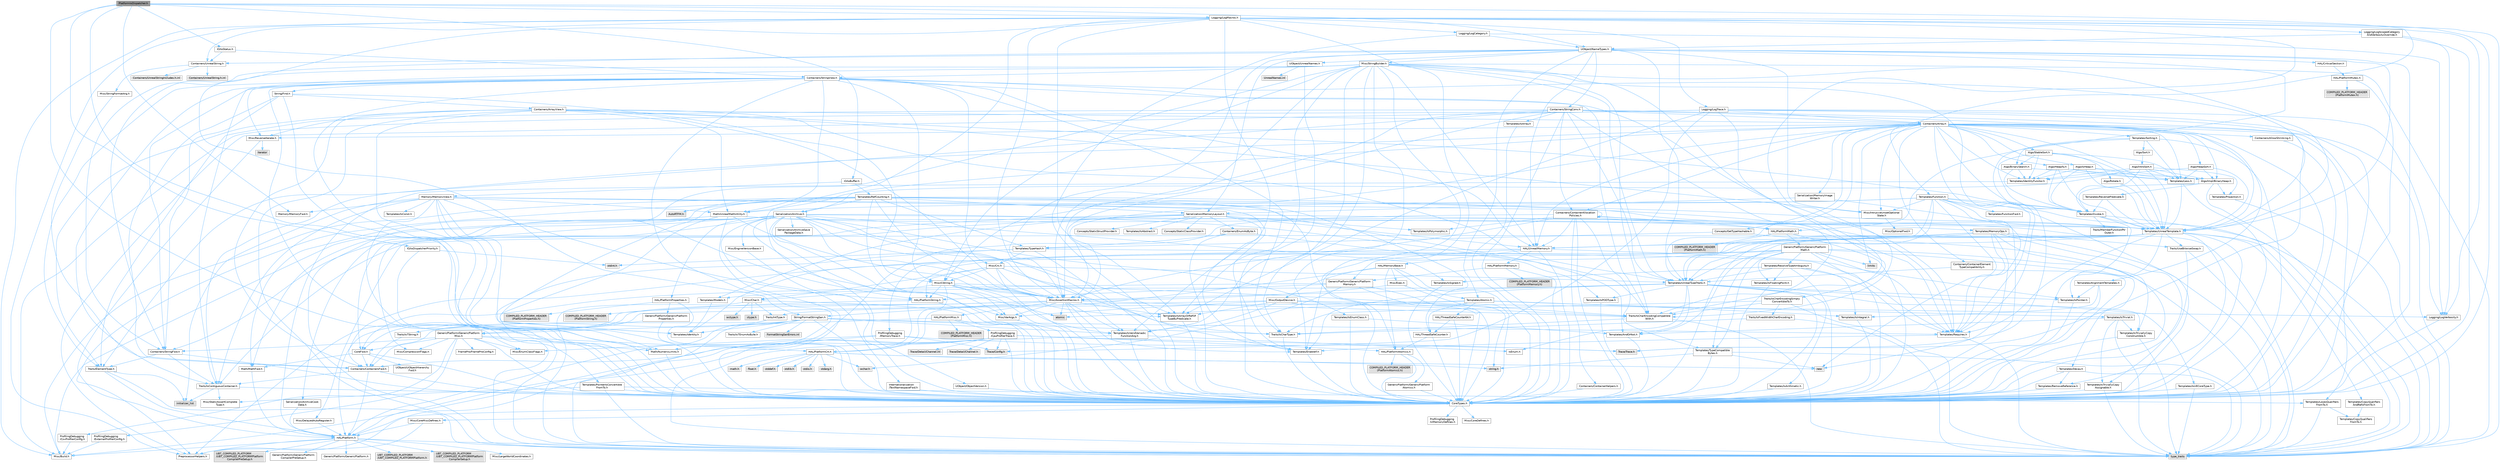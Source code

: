 digraph "PlatformIoDispatcher.h"
{
 // INTERACTIVE_SVG=YES
 // LATEX_PDF_SIZE
  bgcolor="transparent";
  edge [fontname=Helvetica,fontsize=10,labelfontname=Helvetica,labelfontsize=10];
  node [fontname=Helvetica,fontsize=10,shape=box,height=0.2,width=0.4];
  Node1 [id="Node000001",label="PlatformIoDispatcher.h",height=0.2,width=0.4,color="gray40", fillcolor="grey60", style="filled", fontcolor="black",tooltip=" "];
  Node1 -> Node2 [id="edge1_Node000001_Node000002",color="steelblue1",style="solid",tooltip=" "];
  Node2 [id="Node000002",label="IO/IoDispatcherPriority.h",height=0.2,width=0.4,color="grey40", fillcolor="white", style="filled",URL="$d8/db7/IoDispatcherPriority_8h.html",tooltip=" "];
  Node2 -> Node3 [id="edge2_Node000002_Node000003",color="steelblue1",style="solid",tooltip=" "];
  Node3 [id="Node000003",label="CoreTypes.h",height=0.2,width=0.4,color="grey40", fillcolor="white", style="filled",URL="$dc/dec/CoreTypes_8h.html",tooltip=" "];
  Node3 -> Node4 [id="edge3_Node000003_Node000004",color="steelblue1",style="solid",tooltip=" "];
  Node4 [id="Node000004",label="HAL/Platform.h",height=0.2,width=0.4,color="grey40", fillcolor="white", style="filled",URL="$d9/dd0/Platform_8h.html",tooltip=" "];
  Node4 -> Node5 [id="edge4_Node000004_Node000005",color="steelblue1",style="solid",tooltip=" "];
  Node5 [id="Node000005",label="Misc/Build.h",height=0.2,width=0.4,color="grey40", fillcolor="white", style="filled",URL="$d3/dbb/Build_8h.html",tooltip=" "];
  Node4 -> Node6 [id="edge5_Node000004_Node000006",color="steelblue1",style="solid",tooltip=" "];
  Node6 [id="Node000006",label="Misc/LargeWorldCoordinates.h",height=0.2,width=0.4,color="grey40", fillcolor="white", style="filled",URL="$d2/dcb/LargeWorldCoordinates_8h.html",tooltip=" "];
  Node4 -> Node7 [id="edge6_Node000004_Node000007",color="steelblue1",style="solid",tooltip=" "];
  Node7 [id="Node000007",label="type_traits",height=0.2,width=0.4,color="grey60", fillcolor="#E0E0E0", style="filled",tooltip=" "];
  Node4 -> Node8 [id="edge7_Node000004_Node000008",color="steelblue1",style="solid",tooltip=" "];
  Node8 [id="Node000008",label="PreprocessorHelpers.h",height=0.2,width=0.4,color="grey40", fillcolor="white", style="filled",URL="$db/ddb/PreprocessorHelpers_8h.html",tooltip=" "];
  Node4 -> Node9 [id="edge8_Node000004_Node000009",color="steelblue1",style="solid",tooltip=" "];
  Node9 [id="Node000009",label="UBT_COMPILED_PLATFORM\l/UBT_COMPILED_PLATFORMPlatform\lCompilerPreSetup.h",height=0.2,width=0.4,color="grey60", fillcolor="#E0E0E0", style="filled",tooltip=" "];
  Node4 -> Node10 [id="edge9_Node000004_Node000010",color="steelblue1",style="solid",tooltip=" "];
  Node10 [id="Node000010",label="GenericPlatform/GenericPlatform\lCompilerPreSetup.h",height=0.2,width=0.4,color="grey40", fillcolor="white", style="filled",URL="$d9/dc8/GenericPlatformCompilerPreSetup_8h.html",tooltip=" "];
  Node4 -> Node11 [id="edge10_Node000004_Node000011",color="steelblue1",style="solid",tooltip=" "];
  Node11 [id="Node000011",label="GenericPlatform/GenericPlatform.h",height=0.2,width=0.4,color="grey40", fillcolor="white", style="filled",URL="$d6/d84/GenericPlatform_8h.html",tooltip=" "];
  Node4 -> Node12 [id="edge11_Node000004_Node000012",color="steelblue1",style="solid",tooltip=" "];
  Node12 [id="Node000012",label="UBT_COMPILED_PLATFORM\l/UBT_COMPILED_PLATFORMPlatform.h",height=0.2,width=0.4,color="grey60", fillcolor="#E0E0E0", style="filled",tooltip=" "];
  Node4 -> Node13 [id="edge12_Node000004_Node000013",color="steelblue1",style="solid",tooltip=" "];
  Node13 [id="Node000013",label="UBT_COMPILED_PLATFORM\l/UBT_COMPILED_PLATFORMPlatform\lCompilerSetup.h",height=0.2,width=0.4,color="grey60", fillcolor="#E0E0E0", style="filled",tooltip=" "];
  Node3 -> Node14 [id="edge13_Node000003_Node000014",color="steelblue1",style="solid",tooltip=" "];
  Node14 [id="Node000014",label="ProfilingDebugging\l/UMemoryDefines.h",height=0.2,width=0.4,color="grey40", fillcolor="white", style="filled",URL="$d2/da2/UMemoryDefines_8h.html",tooltip=" "];
  Node3 -> Node15 [id="edge14_Node000003_Node000015",color="steelblue1",style="solid",tooltip=" "];
  Node15 [id="Node000015",label="Misc/CoreMiscDefines.h",height=0.2,width=0.4,color="grey40", fillcolor="white", style="filled",URL="$da/d38/CoreMiscDefines_8h.html",tooltip=" "];
  Node15 -> Node4 [id="edge15_Node000015_Node000004",color="steelblue1",style="solid",tooltip=" "];
  Node15 -> Node8 [id="edge16_Node000015_Node000008",color="steelblue1",style="solid",tooltip=" "];
  Node3 -> Node16 [id="edge17_Node000003_Node000016",color="steelblue1",style="solid",tooltip=" "];
  Node16 [id="Node000016",label="Misc/CoreDefines.h",height=0.2,width=0.4,color="grey40", fillcolor="white", style="filled",URL="$d3/dd2/CoreDefines_8h.html",tooltip=" "];
  Node2 -> Node17 [id="edge18_Node000002_Node000017",color="steelblue1",style="solid",tooltip=" "];
  Node17 [id="Node000017",label="stdint.h",height=0.2,width=0.4,color="grey60", fillcolor="#E0E0E0", style="filled",tooltip=" "];
  Node1 -> Node18 [id="edge19_Node000001_Node000018",color="steelblue1",style="solid",tooltip=" "];
  Node18 [id="Node000018",label="IO/IoStatus.h",height=0.2,width=0.4,color="grey40", fillcolor="white", style="filled",URL="$d8/dcf/IoStatus_8h.html",tooltip=" "];
  Node18 -> Node19 [id="edge20_Node000018_Node000019",color="steelblue1",style="solid",tooltip=" "];
  Node19 [id="Node000019",label="Containers/StringView.h",height=0.2,width=0.4,color="grey40", fillcolor="white", style="filled",URL="$dd/dea/StringView_8h.html",tooltip=" "];
  Node19 -> Node3 [id="edge21_Node000019_Node000003",color="steelblue1",style="solid",tooltip=" "];
  Node19 -> Node20 [id="edge22_Node000019_Node000020",color="steelblue1",style="solid",tooltip=" "];
  Node20 [id="Node000020",label="Containers/StringFwd.h",height=0.2,width=0.4,color="grey40", fillcolor="white", style="filled",URL="$df/d37/StringFwd_8h.html",tooltip=" "];
  Node20 -> Node3 [id="edge23_Node000020_Node000003",color="steelblue1",style="solid",tooltip=" "];
  Node20 -> Node21 [id="edge24_Node000020_Node000021",color="steelblue1",style="solid",tooltip=" "];
  Node21 [id="Node000021",label="Traits/ElementType.h",height=0.2,width=0.4,color="grey40", fillcolor="white", style="filled",URL="$d5/d4f/ElementType_8h.html",tooltip=" "];
  Node21 -> Node4 [id="edge25_Node000021_Node000004",color="steelblue1",style="solid",tooltip=" "];
  Node21 -> Node22 [id="edge26_Node000021_Node000022",color="steelblue1",style="solid",tooltip=" "];
  Node22 [id="Node000022",label="initializer_list",height=0.2,width=0.4,color="grey60", fillcolor="#E0E0E0", style="filled",tooltip=" "];
  Node21 -> Node7 [id="edge27_Node000021_Node000007",color="steelblue1",style="solid",tooltip=" "];
  Node20 -> Node23 [id="edge28_Node000020_Node000023",color="steelblue1",style="solid",tooltip=" "];
  Node23 [id="Node000023",label="Traits/IsContiguousContainer.h",height=0.2,width=0.4,color="grey40", fillcolor="white", style="filled",URL="$d5/d3c/IsContiguousContainer_8h.html",tooltip=" "];
  Node23 -> Node3 [id="edge29_Node000023_Node000003",color="steelblue1",style="solid",tooltip=" "];
  Node23 -> Node24 [id="edge30_Node000023_Node000024",color="steelblue1",style="solid",tooltip=" "];
  Node24 [id="Node000024",label="Misc/StaticAssertComplete\lType.h",height=0.2,width=0.4,color="grey40", fillcolor="white", style="filled",URL="$d5/d4e/StaticAssertCompleteType_8h.html",tooltip=" "];
  Node23 -> Node22 [id="edge31_Node000023_Node000022",color="steelblue1",style="solid",tooltip=" "];
  Node19 -> Node25 [id="edge32_Node000019_Node000025",color="steelblue1",style="solid",tooltip=" "];
  Node25 [id="Node000025",label="HAL/UnrealMemory.h",height=0.2,width=0.4,color="grey40", fillcolor="white", style="filled",URL="$d9/d96/UnrealMemory_8h.html",tooltip=" "];
  Node25 -> Node3 [id="edge33_Node000025_Node000003",color="steelblue1",style="solid",tooltip=" "];
  Node25 -> Node26 [id="edge34_Node000025_Node000026",color="steelblue1",style="solid",tooltip=" "];
  Node26 [id="Node000026",label="GenericPlatform/GenericPlatform\lMemory.h",height=0.2,width=0.4,color="grey40", fillcolor="white", style="filled",URL="$dd/d22/GenericPlatformMemory_8h.html",tooltip=" "];
  Node26 -> Node27 [id="edge35_Node000026_Node000027",color="steelblue1",style="solid",tooltip=" "];
  Node27 [id="Node000027",label="CoreFwd.h",height=0.2,width=0.4,color="grey40", fillcolor="white", style="filled",URL="$d1/d1e/CoreFwd_8h.html",tooltip=" "];
  Node27 -> Node3 [id="edge36_Node000027_Node000003",color="steelblue1",style="solid",tooltip=" "];
  Node27 -> Node28 [id="edge37_Node000027_Node000028",color="steelblue1",style="solid",tooltip=" "];
  Node28 [id="Node000028",label="Containers/ContainersFwd.h",height=0.2,width=0.4,color="grey40", fillcolor="white", style="filled",URL="$d4/d0a/ContainersFwd_8h.html",tooltip=" "];
  Node28 -> Node4 [id="edge38_Node000028_Node000004",color="steelblue1",style="solid",tooltip=" "];
  Node28 -> Node3 [id="edge39_Node000028_Node000003",color="steelblue1",style="solid",tooltip=" "];
  Node28 -> Node23 [id="edge40_Node000028_Node000023",color="steelblue1",style="solid",tooltip=" "];
  Node27 -> Node29 [id="edge41_Node000027_Node000029",color="steelblue1",style="solid",tooltip=" "];
  Node29 [id="Node000029",label="Math/MathFwd.h",height=0.2,width=0.4,color="grey40", fillcolor="white", style="filled",URL="$d2/d10/MathFwd_8h.html",tooltip=" "];
  Node29 -> Node4 [id="edge42_Node000029_Node000004",color="steelblue1",style="solid",tooltip=" "];
  Node27 -> Node30 [id="edge43_Node000027_Node000030",color="steelblue1",style="solid",tooltip=" "];
  Node30 [id="Node000030",label="UObject/UObjectHierarchy\lFwd.h",height=0.2,width=0.4,color="grey40", fillcolor="white", style="filled",URL="$d3/d13/UObjectHierarchyFwd_8h.html",tooltip=" "];
  Node26 -> Node3 [id="edge44_Node000026_Node000003",color="steelblue1",style="solid",tooltip=" "];
  Node26 -> Node31 [id="edge45_Node000026_Node000031",color="steelblue1",style="solid",tooltip=" "];
  Node31 [id="Node000031",label="HAL/PlatformString.h",height=0.2,width=0.4,color="grey40", fillcolor="white", style="filled",URL="$db/db5/PlatformString_8h.html",tooltip=" "];
  Node31 -> Node3 [id="edge46_Node000031_Node000003",color="steelblue1",style="solid",tooltip=" "];
  Node31 -> Node32 [id="edge47_Node000031_Node000032",color="steelblue1",style="solid",tooltip=" "];
  Node32 [id="Node000032",label="COMPILED_PLATFORM_HEADER\l(PlatformString.h)",height=0.2,width=0.4,color="grey60", fillcolor="#E0E0E0", style="filled",tooltip=" "];
  Node26 -> Node33 [id="edge48_Node000026_Node000033",color="steelblue1",style="solid",tooltip=" "];
  Node33 [id="Node000033",label="string.h",height=0.2,width=0.4,color="grey60", fillcolor="#E0E0E0", style="filled",tooltip=" "];
  Node26 -> Node34 [id="edge49_Node000026_Node000034",color="steelblue1",style="solid",tooltip=" "];
  Node34 [id="Node000034",label="wchar.h",height=0.2,width=0.4,color="grey60", fillcolor="#E0E0E0", style="filled",tooltip=" "];
  Node25 -> Node35 [id="edge50_Node000025_Node000035",color="steelblue1",style="solid",tooltip=" "];
  Node35 [id="Node000035",label="HAL/MemoryBase.h",height=0.2,width=0.4,color="grey40", fillcolor="white", style="filled",URL="$d6/d9f/MemoryBase_8h.html",tooltip=" "];
  Node35 -> Node3 [id="edge51_Node000035_Node000003",color="steelblue1",style="solid",tooltip=" "];
  Node35 -> Node36 [id="edge52_Node000035_Node000036",color="steelblue1",style="solid",tooltip=" "];
  Node36 [id="Node000036",label="HAL/PlatformAtomics.h",height=0.2,width=0.4,color="grey40", fillcolor="white", style="filled",URL="$d3/d36/PlatformAtomics_8h.html",tooltip=" "];
  Node36 -> Node3 [id="edge53_Node000036_Node000003",color="steelblue1",style="solid",tooltip=" "];
  Node36 -> Node37 [id="edge54_Node000036_Node000037",color="steelblue1",style="solid",tooltip=" "];
  Node37 [id="Node000037",label="GenericPlatform/GenericPlatform\lAtomics.h",height=0.2,width=0.4,color="grey40", fillcolor="white", style="filled",URL="$da/d72/GenericPlatformAtomics_8h.html",tooltip=" "];
  Node37 -> Node3 [id="edge55_Node000037_Node000003",color="steelblue1",style="solid",tooltip=" "];
  Node36 -> Node38 [id="edge56_Node000036_Node000038",color="steelblue1",style="solid",tooltip=" "];
  Node38 [id="Node000038",label="COMPILED_PLATFORM_HEADER\l(PlatformAtomics.h)",height=0.2,width=0.4,color="grey60", fillcolor="#E0E0E0", style="filled",tooltip=" "];
  Node35 -> Node39 [id="edge57_Node000035_Node000039",color="steelblue1",style="solid",tooltip=" "];
  Node39 [id="Node000039",label="HAL/PlatformCrt.h",height=0.2,width=0.4,color="grey40", fillcolor="white", style="filled",URL="$d8/d75/PlatformCrt_8h.html",tooltip=" "];
  Node39 -> Node40 [id="edge58_Node000039_Node000040",color="steelblue1",style="solid",tooltip=" "];
  Node40 [id="Node000040",label="new",height=0.2,width=0.4,color="grey60", fillcolor="#E0E0E0", style="filled",tooltip=" "];
  Node39 -> Node34 [id="edge59_Node000039_Node000034",color="steelblue1",style="solid",tooltip=" "];
  Node39 -> Node41 [id="edge60_Node000039_Node000041",color="steelblue1",style="solid",tooltip=" "];
  Node41 [id="Node000041",label="stddef.h",height=0.2,width=0.4,color="grey60", fillcolor="#E0E0E0", style="filled",tooltip=" "];
  Node39 -> Node42 [id="edge61_Node000039_Node000042",color="steelblue1",style="solid",tooltip=" "];
  Node42 [id="Node000042",label="stdlib.h",height=0.2,width=0.4,color="grey60", fillcolor="#E0E0E0", style="filled",tooltip=" "];
  Node39 -> Node43 [id="edge62_Node000039_Node000043",color="steelblue1",style="solid",tooltip=" "];
  Node43 [id="Node000043",label="stdio.h",height=0.2,width=0.4,color="grey60", fillcolor="#E0E0E0", style="filled",tooltip=" "];
  Node39 -> Node44 [id="edge63_Node000039_Node000044",color="steelblue1",style="solid",tooltip=" "];
  Node44 [id="Node000044",label="stdarg.h",height=0.2,width=0.4,color="grey60", fillcolor="#E0E0E0", style="filled",tooltip=" "];
  Node39 -> Node45 [id="edge64_Node000039_Node000045",color="steelblue1",style="solid",tooltip=" "];
  Node45 [id="Node000045",label="math.h",height=0.2,width=0.4,color="grey60", fillcolor="#E0E0E0", style="filled",tooltip=" "];
  Node39 -> Node46 [id="edge65_Node000039_Node000046",color="steelblue1",style="solid",tooltip=" "];
  Node46 [id="Node000046",label="float.h",height=0.2,width=0.4,color="grey60", fillcolor="#E0E0E0", style="filled",tooltip=" "];
  Node39 -> Node33 [id="edge66_Node000039_Node000033",color="steelblue1",style="solid",tooltip=" "];
  Node35 -> Node47 [id="edge67_Node000035_Node000047",color="steelblue1",style="solid",tooltip=" "];
  Node47 [id="Node000047",label="Misc/Exec.h",height=0.2,width=0.4,color="grey40", fillcolor="white", style="filled",URL="$de/ddb/Exec_8h.html",tooltip=" "];
  Node47 -> Node3 [id="edge68_Node000047_Node000003",color="steelblue1",style="solid",tooltip=" "];
  Node47 -> Node48 [id="edge69_Node000047_Node000048",color="steelblue1",style="solid",tooltip=" "];
  Node48 [id="Node000048",label="Misc/AssertionMacros.h",height=0.2,width=0.4,color="grey40", fillcolor="white", style="filled",URL="$d0/dfa/AssertionMacros_8h.html",tooltip=" "];
  Node48 -> Node3 [id="edge70_Node000048_Node000003",color="steelblue1",style="solid",tooltip=" "];
  Node48 -> Node4 [id="edge71_Node000048_Node000004",color="steelblue1",style="solid",tooltip=" "];
  Node48 -> Node49 [id="edge72_Node000048_Node000049",color="steelblue1",style="solid",tooltip=" "];
  Node49 [id="Node000049",label="HAL/PlatformMisc.h",height=0.2,width=0.4,color="grey40", fillcolor="white", style="filled",URL="$d0/df5/PlatformMisc_8h.html",tooltip=" "];
  Node49 -> Node3 [id="edge73_Node000049_Node000003",color="steelblue1",style="solid",tooltip=" "];
  Node49 -> Node50 [id="edge74_Node000049_Node000050",color="steelblue1",style="solid",tooltip=" "];
  Node50 [id="Node000050",label="GenericPlatform/GenericPlatform\lMisc.h",height=0.2,width=0.4,color="grey40", fillcolor="white", style="filled",URL="$db/d9a/GenericPlatformMisc_8h.html",tooltip=" "];
  Node50 -> Node20 [id="edge75_Node000050_Node000020",color="steelblue1",style="solid",tooltip=" "];
  Node50 -> Node27 [id="edge76_Node000050_Node000027",color="steelblue1",style="solid",tooltip=" "];
  Node50 -> Node3 [id="edge77_Node000050_Node000003",color="steelblue1",style="solid",tooltip=" "];
  Node50 -> Node51 [id="edge78_Node000050_Node000051",color="steelblue1",style="solid",tooltip=" "];
  Node51 [id="Node000051",label="FramePro/FrameProConfig.h",height=0.2,width=0.4,color="grey40", fillcolor="white", style="filled",URL="$d7/d90/FrameProConfig_8h.html",tooltip=" "];
  Node50 -> Node39 [id="edge79_Node000050_Node000039",color="steelblue1",style="solid",tooltip=" "];
  Node50 -> Node52 [id="edge80_Node000050_Node000052",color="steelblue1",style="solid",tooltip=" "];
  Node52 [id="Node000052",label="Math/NumericLimits.h",height=0.2,width=0.4,color="grey40", fillcolor="white", style="filled",URL="$df/d1b/NumericLimits_8h.html",tooltip=" "];
  Node52 -> Node3 [id="edge81_Node000052_Node000003",color="steelblue1",style="solid",tooltip=" "];
  Node50 -> Node53 [id="edge82_Node000050_Node000053",color="steelblue1",style="solid",tooltip=" "];
  Node53 [id="Node000053",label="Misc/CompressionFlags.h",height=0.2,width=0.4,color="grey40", fillcolor="white", style="filled",URL="$d9/d76/CompressionFlags_8h.html",tooltip=" "];
  Node50 -> Node54 [id="edge83_Node000050_Node000054",color="steelblue1",style="solid",tooltip=" "];
  Node54 [id="Node000054",label="Misc/EnumClassFlags.h",height=0.2,width=0.4,color="grey40", fillcolor="white", style="filled",URL="$d8/de7/EnumClassFlags_8h.html",tooltip=" "];
  Node50 -> Node55 [id="edge84_Node000050_Node000055",color="steelblue1",style="solid",tooltip=" "];
  Node55 [id="Node000055",label="ProfilingDebugging\l/CsvProfilerConfig.h",height=0.2,width=0.4,color="grey40", fillcolor="white", style="filled",URL="$d3/d88/CsvProfilerConfig_8h.html",tooltip=" "];
  Node55 -> Node5 [id="edge85_Node000055_Node000005",color="steelblue1",style="solid",tooltip=" "];
  Node50 -> Node56 [id="edge86_Node000050_Node000056",color="steelblue1",style="solid",tooltip=" "];
  Node56 [id="Node000056",label="ProfilingDebugging\l/ExternalProfilerConfig.h",height=0.2,width=0.4,color="grey40", fillcolor="white", style="filled",URL="$d3/dbb/ExternalProfilerConfig_8h.html",tooltip=" "];
  Node56 -> Node5 [id="edge87_Node000056_Node000005",color="steelblue1",style="solid",tooltip=" "];
  Node49 -> Node57 [id="edge88_Node000049_Node000057",color="steelblue1",style="solid",tooltip=" "];
  Node57 [id="Node000057",label="COMPILED_PLATFORM_HEADER\l(PlatformMisc.h)",height=0.2,width=0.4,color="grey60", fillcolor="#E0E0E0", style="filled",tooltip=" "];
  Node49 -> Node58 [id="edge89_Node000049_Node000058",color="steelblue1",style="solid",tooltip=" "];
  Node58 [id="Node000058",label="ProfilingDebugging\l/CpuProfilerTrace.h",height=0.2,width=0.4,color="grey40", fillcolor="white", style="filled",URL="$da/dcb/CpuProfilerTrace_8h.html",tooltip=" "];
  Node58 -> Node3 [id="edge90_Node000058_Node000003",color="steelblue1",style="solid",tooltip=" "];
  Node58 -> Node28 [id="edge91_Node000058_Node000028",color="steelblue1",style="solid",tooltip=" "];
  Node58 -> Node36 [id="edge92_Node000058_Node000036",color="steelblue1",style="solid",tooltip=" "];
  Node58 -> Node8 [id="edge93_Node000058_Node000008",color="steelblue1",style="solid",tooltip=" "];
  Node58 -> Node5 [id="edge94_Node000058_Node000005",color="steelblue1",style="solid",tooltip=" "];
  Node58 -> Node59 [id="edge95_Node000058_Node000059",color="steelblue1",style="solid",tooltip=" "];
  Node59 [id="Node000059",label="Trace/Config.h",height=0.2,width=0.4,color="grey60", fillcolor="#E0E0E0", style="filled",tooltip=" "];
  Node58 -> Node60 [id="edge96_Node000058_Node000060",color="steelblue1",style="solid",tooltip=" "];
  Node60 [id="Node000060",label="Trace/Detail/Channel.h",height=0.2,width=0.4,color="grey60", fillcolor="#E0E0E0", style="filled",tooltip=" "];
  Node58 -> Node61 [id="edge97_Node000058_Node000061",color="steelblue1",style="solid",tooltip=" "];
  Node61 [id="Node000061",label="Trace/Detail/Channel.inl",height=0.2,width=0.4,color="grey60", fillcolor="#E0E0E0", style="filled",tooltip=" "];
  Node58 -> Node62 [id="edge98_Node000058_Node000062",color="steelblue1",style="solid",tooltip=" "];
  Node62 [id="Node000062",label="Trace/Trace.h",height=0.2,width=0.4,color="grey60", fillcolor="#E0E0E0", style="filled",tooltip=" "];
  Node48 -> Node8 [id="edge99_Node000048_Node000008",color="steelblue1",style="solid",tooltip=" "];
  Node48 -> Node63 [id="edge100_Node000048_Node000063",color="steelblue1",style="solid",tooltip=" "];
  Node63 [id="Node000063",label="Templates/EnableIf.h",height=0.2,width=0.4,color="grey40", fillcolor="white", style="filled",URL="$d7/d60/EnableIf_8h.html",tooltip=" "];
  Node63 -> Node3 [id="edge101_Node000063_Node000003",color="steelblue1",style="solid",tooltip=" "];
  Node48 -> Node64 [id="edge102_Node000048_Node000064",color="steelblue1",style="solid",tooltip=" "];
  Node64 [id="Node000064",label="Templates/IsArrayOrRefOf\lTypeByPredicate.h",height=0.2,width=0.4,color="grey40", fillcolor="white", style="filled",URL="$d6/da1/IsArrayOrRefOfTypeByPredicate_8h.html",tooltip=" "];
  Node64 -> Node3 [id="edge103_Node000064_Node000003",color="steelblue1",style="solid",tooltip=" "];
  Node48 -> Node65 [id="edge104_Node000048_Node000065",color="steelblue1",style="solid",tooltip=" "];
  Node65 [id="Node000065",label="Templates/IsValidVariadic\lFunctionArg.h",height=0.2,width=0.4,color="grey40", fillcolor="white", style="filled",URL="$d0/dc8/IsValidVariadicFunctionArg_8h.html",tooltip=" "];
  Node65 -> Node3 [id="edge105_Node000065_Node000003",color="steelblue1",style="solid",tooltip=" "];
  Node65 -> Node66 [id="edge106_Node000065_Node000066",color="steelblue1",style="solid",tooltip=" "];
  Node66 [id="Node000066",label="IsEnum.h",height=0.2,width=0.4,color="grey40", fillcolor="white", style="filled",URL="$d4/de5/IsEnum_8h.html",tooltip=" "];
  Node65 -> Node7 [id="edge107_Node000065_Node000007",color="steelblue1",style="solid",tooltip=" "];
  Node48 -> Node67 [id="edge108_Node000048_Node000067",color="steelblue1",style="solid",tooltip=" "];
  Node67 [id="Node000067",label="Traits/IsCharEncodingCompatible\lWith.h",height=0.2,width=0.4,color="grey40", fillcolor="white", style="filled",URL="$df/dd1/IsCharEncodingCompatibleWith_8h.html",tooltip=" "];
  Node67 -> Node7 [id="edge109_Node000067_Node000007",color="steelblue1",style="solid",tooltip=" "];
  Node67 -> Node68 [id="edge110_Node000067_Node000068",color="steelblue1",style="solid",tooltip=" "];
  Node68 [id="Node000068",label="Traits/IsCharType.h",height=0.2,width=0.4,color="grey40", fillcolor="white", style="filled",URL="$db/d51/IsCharType_8h.html",tooltip=" "];
  Node68 -> Node3 [id="edge111_Node000068_Node000003",color="steelblue1",style="solid",tooltip=" "];
  Node48 -> Node69 [id="edge112_Node000048_Node000069",color="steelblue1",style="solid",tooltip=" "];
  Node69 [id="Node000069",label="Misc/VarArgs.h",height=0.2,width=0.4,color="grey40", fillcolor="white", style="filled",URL="$d5/d6f/VarArgs_8h.html",tooltip=" "];
  Node69 -> Node3 [id="edge113_Node000069_Node000003",color="steelblue1",style="solid",tooltip=" "];
  Node48 -> Node70 [id="edge114_Node000048_Node000070",color="steelblue1",style="solid",tooltip=" "];
  Node70 [id="Node000070",label="String/FormatStringSan.h",height=0.2,width=0.4,color="grey40", fillcolor="white", style="filled",URL="$d3/d8b/FormatStringSan_8h.html",tooltip=" "];
  Node70 -> Node7 [id="edge115_Node000070_Node000007",color="steelblue1",style="solid",tooltip=" "];
  Node70 -> Node3 [id="edge116_Node000070_Node000003",color="steelblue1",style="solid",tooltip=" "];
  Node70 -> Node71 [id="edge117_Node000070_Node000071",color="steelblue1",style="solid",tooltip=" "];
  Node71 [id="Node000071",label="Templates/Requires.h",height=0.2,width=0.4,color="grey40", fillcolor="white", style="filled",URL="$dc/d96/Requires_8h.html",tooltip=" "];
  Node71 -> Node63 [id="edge118_Node000071_Node000063",color="steelblue1",style="solid",tooltip=" "];
  Node71 -> Node7 [id="edge119_Node000071_Node000007",color="steelblue1",style="solid",tooltip=" "];
  Node70 -> Node72 [id="edge120_Node000070_Node000072",color="steelblue1",style="solid",tooltip=" "];
  Node72 [id="Node000072",label="Templates/Identity.h",height=0.2,width=0.4,color="grey40", fillcolor="white", style="filled",URL="$d0/dd5/Identity_8h.html",tooltip=" "];
  Node70 -> Node65 [id="edge121_Node000070_Node000065",color="steelblue1",style="solid",tooltip=" "];
  Node70 -> Node68 [id="edge122_Node000070_Node000068",color="steelblue1",style="solid",tooltip=" "];
  Node70 -> Node73 [id="edge123_Node000070_Node000073",color="steelblue1",style="solid",tooltip=" "];
  Node73 [id="Node000073",label="Traits/IsTEnumAsByte.h",height=0.2,width=0.4,color="grey40", fillcolor="white", style="filled",URL="$d1/de6/IsTEnumAsByte_8h.html",tooltip=" "];
  Node70 -> Node74 [id="edge124_Node000070_Node000074",color="steelblue1",style="solid",tooltip=" "];
  Node74 [id="Node000074",label="Traits/IsTString.h",height=0.2,width=0.4,color="grey40", fillcolor="white", style="filled",URL="$d0/df8/IsTString_8h.html",tooltip=" "];
  Node74 -> Node28 [id="edge125_Node000074_Node000028",color="steelblue1",style="solid",tooltip=" "];
  Node70 -> Node28 [id="edge126_Node000070_Node000028",color="steelblue1",style="solid",tooltip=" "];
  Node70 -> Node75 [id="edge127_Node000070_Node000075",color="steelblue1",style="solid",tooltip=" "];
  Node75 [id="Node000075",label="FormatStringSanErrors.inl",height=0.2,width=0.4,color="grey60", fillcolor="#E0E0E0", style="filled",tooltip=" "];
  Node48 -> Node76 [id="edge128_Node000048_Node000076",color="steelblue1",style="solid",tooltip=" "];
  Node76 [id="Node000076",label="atomic",height=0.2,width=0.4,color="grey60", fillcolor="#E0E0E0", style="filled",tooltip=" "];
  Node35 -> Node77 [id="edge129_Node000035_Node000077",color="steelblue1",style="solid",tooltip=" "];
  Node77 [id="Node000077",label="Misc/OutputDevice.h",height=0.2,width=0.4,color="grey40", fillcolor="white", style="filled",URL="$d7/d32/OutputDevice_8h.html",tooltip=" "];
  Node77 -> Node27 [id="edge130_Node000077_Node000027",color="steelblue1",style="solid",tooltip=" "];
  Node77 -> Node3 [id="edge131_Node000077_Node000003",color="steelblue1",style="solid",tooltip=" "];
  Node77 -> Node78 [id="edge132_Node000077_Node000078",color="steelblue1",style="solid",tooltip=" "];
  Node78 [id="Node000078",label="Logging/LogVerbosity.h",height=0.2,width=0.4,color="grey40", fillcolor="white", style="filled",URL="$d2/d8f/LogVerbosity_8h.html",tooltip=" "];
  Node78 -> Node3 [id="edge133_Node000078_Node000003",color="steelblue1",style="solid",tooltip=" "];
  Node77 -> Node69 [id="edge134_Node000077_Node000069",color="steelblue1",style="solid",tooltip=" "];
  Node77 -> Node64 [id="edge135_Node000077_Node000064",color="steelblue1",style="solid",tooltip=" "];
  Node77 -> Node65 [id="edge136_Node000077_Node000065",color="steelblue1",style="solid",tooltip=" "];
  Node77 -> Node67 [id="edge137_Node000077_Node000067",color="steelblue1",style="solid",tooltip=" "];
  Node35 -> Node79 [id="edge138_Node000035_Node000079",color="steelblue1",style="solid",tooltip=" "];
  Node79 [id="Node000079",label="Templates/Atomic.h",height=0.2,width=0.4,color="grey40", fillcolor="white", style="filled",URL="$d3/d91/Atomic_8h.html",tooltip=" "];
  Node79 -> Node80 [id="edge139_Node000079_Node000080",color="steelblue1",style="solid",tooltip=" "];
  Node80 [id="Node000080",label="HAL/ThreadSafeCounter.h",height=0.2,width=0.4,color="grey40", fillcolor="white", style="filled",URL="$dc/dc9/ThreadSafeCounter_8h.html",tooltip=" "];
  Node80 -> Node3 [id="edge140_Node000080_Node000003",color="steelblue1",style="solid",tooltip=" "];
  Node80 -> Node36 [id="edge141_Node000080_Node000036",color="steelblue1",style="solid",tooltip=" "];
  Node79 -> Node81 [id="edge142_Node000079_Node000081",color="steelblue1",style="solid",tooltip=" "];
  Node81 [id="Node000081",label="HAL/ThreadSafeCounter64.h",height=0.2,width=0.4,color="grey40", fillcolor="white", style="filled",URL="$d0/d12/ThreadSafeCounter64_8h.html",tooltip=" "];
  Node81 -> Node3 [id="edge143_Node000081_Node000003",color="steelblue1",style="solid",tooltip=" "];
  Node81 -> Node80 [id="edge144_Node000081_Node000080",color="steelblue1",style="solid",tooltip=" "];
  Node79 -> Node82 [id="edge145_Node000079_Node000082",color="steelblue1",style="solid",tooltip=" "];
  Node82 [id="Node000082",label="Templates/IsIntegral.h",height=0.2,width=0.4,color="grey40", fillcolor="white", style="filled",URL="$da/d64/IsIntegral_8h.html",tooltip=" "];
  Node82 -> Node3 [id="edge146_Node000082_Node000003",color="steelblue1",style="solid",tooltip=" "];
  Node79 -> Node83 [id="edge147_Node000079_Node000083",color="steelblue1",style="solid",tooltip=" "];
  Node83 [id="Node000083",label="Templates/IsTrivial.h",height=0.2,width=0.4,color="grey40", fillcolor="white", style="filled",URL="$da/d4c/IsTrivial_8h.html",tooltip=" "];
  Node83 -> Node84 [id="edge148_Node000083_Node000084",color="steelblue1",style="solid",tooltip=" "];
  Node84 [id="Node000084",label="Templates/AndOrNot.h",height=0.2,width=0.4,color="grey40", fillcolor="white", style="filled",URL="$db/d0a/AndOrNot_8h.html",tooltip=" "];
  Node84 -> Node3 [id="edge149_Node000084_Node000003",color="steelblue1",style="solid",tooltip=" "];
  Node83 -> Node85 [id="edge150_Node000083_Node000085",color="steelblue1",style="solid",tooltip=" "];
  Node85 [id="Node000085",label="Templates/IsTriviallyCopy\lConstructible.h",height=0.2,width=0.4,color="grey40", fillcolor="white", style="filled",URL="$d3/d78/IsTriviallyCopyConstructible_8h.html",tooltip=" "];
  Node85 -> Node3 [id="edge151_Node000085_Node000003",color="steelblue1",style="solid",tooltip=" "];
  Node85 -> Node7 [id="edge152_Node000085_Node000007",color="steelblue1",style="solid",tooltip=" "];
  Node83 -> Node86 [id="edge153_Node000083_Node000086",color="steelblue1",style="solid",tooltip=" "];
  Node86 [id="Node000086",label="Templates/IsTriviallyCopy\lAssignable.h",height=0.2,width=0.4,color="grey40", fillcolor="white", style="filled",URL="$d2/df2/IsTriviallyCopyAssignable_8h.html",tooltip=" "];
  Node86 -> Node3 [id="edge154_Node000086_Node000003",color="steelblue1",style="solid",tooltip=" "];
  Node86 -> Node7 [id="edge155_Node000086_Node000007",color="steelblue1",style="solid",tooltip=" "];
  Node83 -> Node7 [id="edge156_Node000083_Node000007",color="steelblue1",style="solid",tooltip=" "];
  Node79 -> Node87 [id="edge157_Node000079_Node000087",color="steelblue1",style="solid",tooltip=" "];
  Node87 [id="Node000087",label="Traits/IntType.h",height=0.2,width=0.4,color="grey40", fillcolor="white", style="filled",URL="$d7/deb/IntType_8h.html",tooltip=" "];
  Node87 -> Node4 [id="edge158_Node000087_Node000004",color="steelblue1",style="solid",tooltip=" "];
  Node79 -> Node76 [id="edge159_Node000079_Node000076",color="steelblue1",style="solid",tooltip=" "];
  Node25 -> Node88 [id="edge160_Node000025_Node000088",color="steelblue1",style="solid",tooltip=" "];
  Node88 [id="Node000088",label="HAL/PlatformMemory.h",height=0.2,width=0.4,color="grey40", fillcolor="white", style="filled",URL="$de/d68/PlatformMemory_8h.html",tooltip=" "];
  Node88 -> Node3 [id="edge161_Node000088_Node000003",color="steelblue1",style="solid",tooltip=" "];
  Node88 -> Node26 [id="edge162_Node000088_Node000026",color="steelblue1",style="solid",tooltip=" "];
  Node88 -> Node89 [id="edge163_Node000088_Node000089",color="steelblue1",style="solid",tooltip=" "];
  Node89 [id="Node000089",label="COMPILED_PLATFORM_HEADER\l(PlatformMemory.h)",height=0.2,width=0.4,color="grey60", fillcolor="#E0E0E0", style="filled",tooltip=" "];
  Node25 -> Node90 [id="edge164_Node000025_Node000090",color="steelblue1",style="solid",tooltip=" "];
  Node90 [id="Node000090",label="ProfilingDebugging\l/MemoryTrace.h",height=0.2,width=0.4,color="grey40", fillcolor="white", style="filled",URL="$da/dd7/MemoryTrace_8h.html",tooltip=" "];
  Node90 -> Node4 [id="edge165_Node000090_Node000004",color="steelblue1",style="solid",tooltip=" "];
  Node90 -> Node54 [id="edge166_Node000090_Node000054",color="steelblue1",style="solid",tooltip=" "];
  Node90 -> Node59 [id="edge167_Node000090_Node000059",color="steelblue1",style="solid",tooltip=" "];
  Node90 -> Node62 [id="edge168_Node000090_Node000062",color="steelblue1",style="solid",tooltip=" "];
  Node25 -> Node91 [id="edge169_Node000025_Node000091",color="steelblue1",style="solid",tooltip=" "];
  Node91 [id="Node000091",label="Templates/IsPointer.h",height=0.2,width=0.4,color="grey40", fillcolor="white", style="filled",URL="$d7/d05/IsPointer_8h.html",tooltip=" "];
  Node91 -> Node3 [id="edge170_Node000091_Node000003",color="steelblue1",style="solid",tooltip=" "];
  Node19 -> Node52 [id="edge171_Node000019_Node000052",color="steelblue1",style="solid",tooltip=" "];
  Node19 -> Node92 [id="edge172_Node000019_Node000092",color="steelblue1",style="solid",tooltip=" "];
  Node92 [id="Node000092",label="Math/UnrealMathUtility.h",height=0.2,width=0.4,color="grey40", fillcolor="white", style="filled",URL="$db/db8/UnrealMathUtility_8h.html",tooltip=" "];
  Node92 -> Node3 [id="edge173_Node000092_Node000003",color="steelblue1",style="solid",tooltip=" "];
  Node92 -> Node48 [id="edge174_Node000092_Node000048",color="steelblue1",style="solid",tooltip=" "];
  Node92 -> Node93 [id="edge175_Node000092_Node000093",color="steelblue1",style="solid",tooltip=" "];
  Node93 [id="Node000093",label="HAL/PlatformMath.h",height=0.2,width=0.4,color="grey40", fillcolor="white", style="filled",URL="$dc/d53/PlatformMath_8h.html",tooltip=" "];
  Node93 -> Node3 [id="edge176_Node000093_Node000003",color="steelblue1",style="solid",tooltip=" "];
  Node93 -> Node94 [id="edge177_Node000093_Node000094",color="steelblue1",style="solid",tooltip=" "];
  Node94 [id="Node000094",label="GenericPlatform/GenericPlatform\lMath.h",height=0.2,width=0.4,color="grey40", fillcolor="white", style="filled",URL="$d5/d79/GenericPlatformMath_8h.html",tooltip=" "];
  Node94 -> Node3 [id="edge178_Node000094_Node000003",color="steelblue1",style="solid",tooltip=" "];
  Node94 -> Node28 [id="edge179_Node000094_Node000028",color="steelblue1",style="solid",tooltip=" "];
  Node94 -> Node39 [id="edge180_Node000094_Node000039",color="steelblue1",style="solid",tooltip=" "];
  Node94 -> Node84 [id="edge181_Node000094_Node000084",color="steelblue1",style="solid",tooltip=" "];
  Node94 -> Node95 [id="edge182_Node000094_Node000095",color="steelblue1",style="solid",tooltip=" "];
  Node95 [id="Node000095",label="Templates/Decay.h",height=0.2,width=0.4,color="grey40", fillcolor="white", style="filled",URL="$dd/d0f/Decay_8h.html",tooltip=" "];
  Node95 -> Node3 [id="edge183_Node000095_Node000003",color="steelblue1",style="solid",tooltip=" "];
  Node95 -> Node96 [id="edge184_Node000095_Node000096",color="steelblue1",style="solid",tooltip=" "];
  Node96 [id="Node000096",label="Templates/RemoveReference.h",height=0.2,width=0.4,color="grey40", fillcolor="white", style="filled",URL="$da/dbe/RemoveReference_8h.html",tooltip=" "];
  Node96 -> Node3 [id="edge185_Node000096_Node000003",color="steelblue1",style="solid",tooltip=" "];
  Node95 -> Node7 [id="edge186_Node000095_Node000007",color="steelblue1",style="solid",tooltip=" "];
  Node94 -> Node97 [id="edge187_Node000094_Node000097",color="steelblue1",style="solid",tooltip=" "];
  Node97 [id="Node000097",label="Templates/IsFloatingPoint.h",height=0.2,width=0.4,color="grey40", fillcolor="white", style="filled",URL="$d3/d11/IsFloatingPoint_8h.html",tooltip=" "];
  Node97 -> Node3 [id="edge188_Node000097_Node000003",color="steelblue1",style="solid",tooltip=" "];
  Node94 -> Node98 [id="edge189_Node000094_Node000098",color="steelblue1",style="solid",tooltip=" "];
  Node98 [id="Node000098",label="Templates/UnrealTypeTraits.h",height=0.2,width=0.4,color="grey40", fillcolor="white", style="filled",URL="$d2/d2d/UnrealTypeTraits_8h.html",tooltip=" "];
  Node98 -> Node3 [id="edge190_Node000098_Node000003",color="steelblue1",style="solid",tooltip=" "];
  Node98 -> Node91 [id="edge191_Node000098_Node000091",color="steelblue1",style="solid",tooltip=" "];
  Node98 -> Node48 [id="edge192_Node000098_Node000048",color="steelblue1",style="solid",tooltip=" "];
  Node98 -> Node84 [id="edge193_Node000098_Node000084",color="steelblue1",style="solid",tooltip=" "];
  Node98 -> Node63 [id="edge194_Node000098_Node000063",color="steelblue1",style="solid",tooltip=" "];
  Node98 -> Node99 [id="edge195_Node000098_Node000099",color="steelblue1",style="solid",tooltip=" "];
  Node99 [id="Node000099",label="Templates/IsArithmetic.h",height=0.2,width=0.4,color="grey40", fillcolor="white", style="filled",URL="$d2/d5d/IsArithmetic_8h.html",tooltip=" "];
  Node99 -> Node3 [id="edge196_Node000099_Node000003",color="steelblue1",style="solid",tooltip=" "];
  Node98 -> Node66 [id="edge197_Node000098_Node000066",color="steelblue1",style="solid",tooltip=" "];
  Node98 -> Node100 [id="edge198_Node000098_Node000100",color="steelblue1",style="solid",tooltip=" "];
  Node100 [id="Node000100",label="Templates/Models.h",height=0.2,width=0.4,color="grey40", fillcolor="white", style="filled",URL="$d3/d0c/Models_8h.html",tooltip=" "];
  Node100 -> Node72 [id="edge199_Node000100_Node000072",color="steelblue1",style="solid",tooltip=" "];
  Node98 -> Node101 [id="edge200_Node000098_Node000101",color="steelblue1",style="solid",tooltip=" "];
  Node101 [id="Node000101",label="Templates/IsPODType.h",height=0.2,width=0.4,color="grey40", fillcolor="white", style="filled",URL="$d7/db1/IsPODType_8h.html",tooltip=" "];
  Node101 -> Node3 [id="edge201_Node000101_Node000003",color="steelblue1",style="solid",tooltip=" "];
  Node98 -> Node102 [id="edge202_Node000098_Node000102",color="steelblue1",style="solid",tooltip=" "];
  Node102 [id="Node000102",label="Templates/IsUECoreType.h",height=0.2,width=0.4,color="grey40", fillcolor="white", style="filled",URL="$d1/db8/IsUECoreType_8h.html",tooltip=" "];
  Node102 -> Node3 [id="edge203_Node000102_Node000003",color="steelblue1",style="solid",tooltip=" "];
  Node102 -> Node7 [id="edge204_Node000102_Node000007",color="steelblue1",style="solid",tooltip=" "];
  Node98 -> Node85 [id="edge205_Node000098_Node000085",color="steelblue1",style="solid",tooltip=" "];
  Node94 -> Node71 [id="edge206_Node000094_Node000071",color="steelblue1",style="solid",tooltip=" "];
  Node94 -> Node103 [id="edge207_Node000094_Node000103",color="steelblue1",style="solid",tooltip=" "];
  Node103 [id="Node000103",label="Templates/ResolveTypeAmbiguity.h",height=0.2,width=0.4,color="grey40", fillcolor="white", style="filled",URL="$df/d1f/ResolveTypeAmbiguity_8h.html",tooltip=" "];
  Node103 -> Node3 [id="edge208_Node000103_Node000003",color="steelblue1",style="solid",tooltip=" "];
  Node103 -> Node97 [id="edge209_Node000103_Node000097",color="steelblue1",style="solid",tooltip=" "];
  Node103 -> Node98 [id="edge210_Node000103_Node000098",color="steelblue1",style="solid",tooltip=" "];
  Node103 -> Node104 [id="edge211_Node000103_Node000104",color="steelblue1",style="solid",tooltip=" "];
  Node104 [id="Node000104",label="Templates/IsSigned.h",height=0.2,width=0.4,color="grey40", fillcolor="white", style="filled",URL="$d8/dd8/IsSigned_8h.html",tooltip=" "];
  Node104 -> Node3 [id="edge212_Node000104_Node000003",color="steelblue1",style="solid",tooltip=" "];
  Node103 -> Node82 [id="edge213_Node000103_Node000082",color="steelblue1",style="solid",tooltip=" "];
  Node103 -> Node71 [id="edge214_Node000103_Node000071",color="steelblue1",style="solid",tooltip=" "];
  Node94 -> Node105 [id="edge215_Node000094_Node000105",color="steelblue1",style="solid",tooltip=" "];
  Node105 [id="Node000105",label="Templates/TypeCompatible\lBytes.h",height=0.2,width=0.4,color="grey40", fillcolor="white", style="filled",URL="$df/d0a/TypeCompatibleBytes_8h.html",tooltip=" "];
  Node105 -> Node3 [id="edge216_Node000105_Node000003",color="steelblue1",style="solid",tooltip=" "];
  Node105 -> Node33 [id="edge217_Node000105_Node000033",color="steelblue1",style="solid",tooltip=" "];
  Node105 -> Node40 [id="edge218_Node000105_Node000040",color="steelblue1",style="solid",tooltip=" "];
  Node105 -> Node7 [id="edge219_Node000105_Node000007",color="steelblue1",style="solid",tooltip=" "];
  Node94 -> Node106 [id="edge220_Node000094_Node000106",color="steelblue1",style="solid",tooltip=" "];
  Node106 [id="Node000106",label="limits",height=0.2,width=0.4,color="grey60", fillcolor="#E0E0E0", style="filled",tooltip=" "];
  Node94 -> Node7 [id="edge221_Node000094_Node000007",color="steelblue1",style="solid",tooltip=" "];
  Node93 -> Node107 [id="edge222_Node000093_Node000107",color="steelblue1",style="solid",tooltip=" "];
  Node107 [id="Node000107",label="COMPILED_PLATFORM_HEADER\l(PlatformMath.h)",height=0.2,width=0.4,color="grey60", fillcolor="#E0E0E0", style="filled",tooltip=" "];
  Node92 -> Node29 [id="edge223_Node000092_Node000029",color="steelblue1",style="solid",tooltip=" "];
  Node92 -> Node72 [id="edge224_Node000092_Node000072",color="steelblue1",style="solid",tooltip=" "];
  Node92 -> Node71 [id="edge225_Node000092_Node000071",color="steelblue1",style="solid",tooltip=" "];
  Node19 -> Node108 [id="edge226_Node000019_Node000108",color="steelblue1",style="solid",tooltip=" "];
  Node108 [id="Node000108",label="Misc/Crc.h",height=0.2,width=0.4,color="grey40", fillcolor="white", style="filled",URL="$d4/dd2/Crc_8h.html",tooltip=" "];
  Node108 -> Node3 [id="edge227_Node000108_Node000003",color="steelblue1",style="solid",tooltip=" "];
  Node108 -> Node31 [id="edge228_Node000108_Node000031",color="steelblue1",style="solid",tooltip=" "];
  Node108 -> Node48 [id="edge229_Node000108_Node000048",color="steelblue1",style="solid",tooltip=" "];
  Node108 -> Node109 [id="edge230_Node000108_Node000109",color="steelblue1",style="solid",tooltip=" "];
  Node109 [id="Node000109",label="Misc/CString.h",height=0.2,width=0.4,color="grey40", fillcolor="white", style="filled",URL="$d2/d49/CString_8h.html",tooltip=" "];
  Node109 -> Node3 [id="edge231_Node000109_Node000003",color="steelblue1",style="solid",tooltip=" "];
  Node109 -> Node39 [id="edge232_Node000109_Node000039",color="steelblue1",style="solid",tooltip=" "];
  Node109 -> Node31 [id="edge233_Node000109_Node000031",color="steelblue1",style="solid",tooltip=" "];
  Node109 -> Node48 [id="edge234_Node000109_Node000048",color="steelblue1",style="solid",tooltip=" "];
  Node109 -> Node110 [id="edge235_Node000109_Node000110",color="steelblue1",style="solid",tooltip=" "];
  Node110 [id="Node000110",label="Misc/Char.h",height=0.2,width=0.4,color="grey40", fillcolor="white", style="filled",URL="$d0/d58/Char_8h.html",tooltip=" "];
  Node110 -> Node3 [id="edge236_Node000110_Node000003",color="steelblue1",style="solid",tooltip=" "];
  Node110 -> Node87 [id="edge237_Node000110_Node000087",color="steelblue1",style="solid",tooltip=" "];
  Node110 -> Node111 [id="edge238_Node000110_Node000111",color="steelblue1",style="solid",tooltip=" "];
  Node111 [id="Node000111",label="ctype.h",height=0.2,width=0.4,color="grey60", fillcolor="#E0E0E0", style="filled",tooltip=" "];
  Node110 -> Node112 [id="edge239_Node000110_Node000112",color="steelblue1",style="solid",tooltip=" "];
  Node112 [id="Node000112",label="wctype.h",height=0.2,width=0.4,color="grey60", fillcolor="#E0E0E0", style="filled",tooltip=" "];
  Node110 -> Node7 [id="edge240_Node000110_Node000007",color="steelblue1",style="solid",tooltip=" "];
  Node109 -> Node69 [id="edge241_Node000109_Node000069",color="steelblue1",style="solid",tooltip=" "];
  Node109 -> Node64 [id="edge242_Node000109_Node000064",color="steelblue1",style="solid",tooltip=" "];
  Node109 -> Node65 [id="edge243_Node000109_Node000065",color="steelblue1",style="solid",tooltip=" "];
  Node109 -> Node67 [id="edge244_Node000109_Node000067",color="steelblue1",style="solid",tooltip=" "];
  Node108 -> Node110 [id="edge245_Node000108_Node000110",color="steelblue1",style="solid",tooltip=" "];
  Node108 -> Node98 [id="edge246_Node000108_Node000098",color="steelblue1",style="solid",tooltip=" "];
  Node108 -> Node68 [id="edge247_Node000108_Node000068",color="steelblue1",style="solid",tooltip=" "];
  Node19 -> Node109 [id="edge248_Node000019_Node000109",color="steelblue1",style="solid",tooltip=" "];
  Node19 -> Node113 [id="edge249_Node000019_Node000113",color="steelblue1",style="solid",tooltip=" "];
  Node113 [id="Node000113",label="Misc/ReverseIterate.h",height=0.2,width=0.4,color="grey40", fillcolor="white", style="filled",URL="$db/de3/ReverseIterate_8h.html",tooltip=" "];
  Node113 -> Node4 [id="edge250_Node000113_Node000004",color="steelblue1",style="solid",tooltip=" "];
  Node113 -> Node114 [id="edge251_Node000113_Node000114",color="steelblue1",style="solid",tooltip=" "];
  Node114 [id="Node000114",label="iterator",height=0.2,width=0.4,color="grey60", fillcolor="#E0E0E0", style="filled",tooltip=" "];
  Node19 -> Node115 [id="edge252_Node000019_Node000115",color="steelblue1",style="solid",tooltip=" "];
  Node115 [id="Node000115",label="String/Find.h",height=0.2,width=0.4,color="grey40", fillcolor="white", style="filled",URL="$d7/dda/String_2Find_8h.html",tooltip=" "];
  Node115 -> Node116 [id="edge253_Node000115_Node000116",color="steelblue1",style="solid",tooltip=" "];
  Node116 [id="Node000116",label="Containers/ArrayView.h",height=0.2,width=0.4,color="grey40", fillcolor="white", style="filled",URL="$d7/df4/ArrayView_8h.html",tooltip=" "];
  Node116 -> Node3 [id="edge254_Node000116_Node000003",color="steelblue1",style="solid",tooltip=" "];
  Node116 -> Node28 [id="edge255_Node000116_Node000028",color="steelblue1",style="solid",tooltip=" "];
  Node116 -> Node48 [id="edge256_Node000116_Node000048",color="steelblue1",style="solid",tooltip=" "];
  Node116 -> Node113 [id="edge257_Node000116_Node000113",color="steelblue1",style="solid",tooltip=" "];
  Node116 -> Node117 [id="edge258_Node000116_Node000117",color="steelblue1",style="solid",tooltip=" "];
  Node117 [id="Node000117",label="Misc/IntrusiveUnsetOptional\lState.h",height=0.2,width=0.4,color="grey40", fillcolor="white", style="filled",URL="$d2/d0a/IntrusiveUnsetOptionalState_8h.html",tooltip=" "];
  Node117 -> Node118 [id="edge259_Node000117_Node000118",color="steelblue1",style="solid",tooltip=" "];
  Node118 [id="Node000118",label="Misc/OptionalFwd.h",height=0.2,width=0.4,color="grey40", fillcolor="white", style="filled",URL="$dc/d50/OptionalFwd_8h.html",tooltip=" "];
  Node116 -> Node119 [id="edge260_Node000116_Node000119",color="steelblue1",style="solid",tooltip=" "];
  Node119 [id="Node000119",label="Templates/Invoke.h",height=0.2,width=0.4,color="grey40", fillcolor="white", style="filled",URL="$d7/deb/Invoke_8h.html",tooltip=" "];
  Node119 -> Node3 [id="edge261_Node000119_Node000003",color="steelblue1",style="solid",tooltip=" "];
  Node119 -> Node120 [id="edge262_Node000119_Node000120",color="steelblue1",style="solid",tooltip=" "];
  Node120 [id="Node000120",label="Traits/MemberFunctionPtr\lOuter.h",height=0.2,width=0.4,color="grey40", fillcolor="white", style="filled",URL="$db/da7/MemberFunctionPtrOuter_8h.html",tooltip=" "];
  Node119 -> Node121 [id="edge263_Node000119_Node000121",color="steelblue1",style="solid",tooltip=" "];
  Node121 [id="Node000121",label="Templates/UnrealTemplate.h",height=0.2,width=0.4,color="grey40", fillcolor="white", style="filled",URL="$d4/d24/UnrealTemplate_8h.html",tooltip=" "];
  Node121 -> Node3 [id="edge264_Node000121_Node000003",color="steelblue1",style="solid",tooltip=" "];
  Node121 -> Node91 [id="edge265_Node000121_Node000091",color="steelblue1",style="solid",tooltip=" "];
  Node121 -> Node25 [id="edge266_Node000121_Node000025",color="steelblue1",style="solid",tooltip=" "];
  Node121 -> Node122 [id="edge267_Node000121_Node000122",color="steelblue1",style="solid",tooltip=" "];
  Node122 [id="Node000122",label="Templates/CopyQualifiers\lAndRefsFromTo.h",height=0.2,width=0.4,color="grey40", fillcolor="white", style="filled",URL="$d3/db3/CopyQualifiersAndRefsFromTo_8h.html",tooltip=" "];
  Node122 -> Node123 [id="edge268_Node000122_Node000123",color="steelblue1",style="solid",tooltip=" "];
  Node123 [id="Node000123",label="Templates/CopyQualifiers\lFromTo.h",height=0.2,width=0.4,color="grey40", fillcolor="white", style="filled",URL="$d5/db4/CopyQualifiersFromTo_8h.html",tooltip=" "];
  Node121 -> Node98 [id="edge269_Node000121_Node000098",color="steelblue1",style="solid",tooltip=" "];
  Node121 -> Node96 [id="edge270_Node000121_Node000096",color="steelblue1",style="solid",tooltip=" "];
  Node121 -> Node71 [id="edge271_Node000121_Node000071",color="steelblue1",style="solid",tooltip=" "];
  Node121 -> Node105 [id="edge272_Node000121_Node000105",color="steelblue1",style="solid",tooltip=" "];
  Node121 -> Node72 [id="edge273_Node000121_Node000072",color="steelblue1",style="solid",tooltip=" "];
  Node121 -> Node23 [id="edge274_Node000121_Node000023",color="steelblue1",style="solid",tooltip=" "];
  Node121 -> Node124 [id="edge275_Node000121_Node000124",color="steelblue1",style="solid",tooltip=" "];
  Node124 [id="Node000124",label="Traits/UseBitwiseSwap.h",height=0.2,width=0.4,color="grey40", fillcolor="white", style="filled",URL="$db/df3/UseBitwiseSwap_8h.html",tooltip=" "];
  Node124 -> Node3 [id="edge276_Node000124_Node000003",color="steelblue1",style="solid",tooltip=" "];
  Node124 -> Node7 [id="edge277_Node000124_Node000007",color="steelblue1",style="solid",tooltip=" "];
  Node121 -> Node7 [id="edge278_Node000121_Node000007",color="steelblue1",style="solid",tooltip=" "];
  Node119 -> Node7 [id="edge279_Node000119_Node000007",color="steelblue1",style="solid",tooltip=" "];
  Node116 -> Node98 [id="edge280_Node000116_Node000098",color="steelblue1",style="solid",tooltip=" "];
  Node116 -> Node21 [id="edge281_Node000116_Node000021",color="steelblue1",style="solid",tooltip=" "];
  Node116 -> Node125 [id="edge282_Node000116_Node000125",color="steelblue1",style="solid",tooltip=" "];
  Node125 [id="Node000125",label="Containers/Array.h",height=0.2,width=0.4,color="grey40", fillcolor="white", style="filled",URL="$df/dd0/Array_8h.html",tooltip=" "];
  Node125 -> Node3 [id="edge283_Node000125_Node000003",color="steelblue1",style="solid",tooltip=" "];
  Node125 -> Node48 [id="edge284_Node000125_Node000048",color="steelblue1",style="solid",tooltip=" "];
  Node125 -> Node117 [id="edge285_Node000125_Node000117",color="steelblue1",style="solid",tooltip=" "];
  Node125 -> Node113 [id="edge286_Node000125_Node000113",color="steelblue1",style="solid",tooltip=" "];
  Node125 -> Node25 [id="edge287_Node000125_Node000025",color="steelblue1",style="solid",tooltip=" "];
  Node125 -> Node98 [id="edge288_Node000125_Node000098",color="steelblue1",style="solid",tooltip=" "];
  Node125 -> Node121 [id="edge289_Node000125_Node000121",color="steelblue1",style="solid",tooltip=" "];
  Node125 -> Node126 [id="edge290_Node000125_Node000126",color="steelblue1",style="solid",tooltip=" "];
  Node126 [id="Node000126",label="Containers/AllowShrinking.h",height=0.2,width=0.4,color="grey40", fillcolor="white", style="filled",URL="$d7/d1a/AllowShrinking_8h.html",tooltip=" "];
  Node126 -> Node3 [id="edge291_Node000126_Node000003",color="steelblue1",style="solid",tooltip=" "];
  Node125 -> Node127 [id="edge292_Node000125_Node000127",color="steelblue1",style="solid",tooltip=" "];
  Node127 [id="Node000127",label="Containers/ContainerAllocation\lPolicies.h",height=0.2,width=0.4,color="grey40", fillcolor="white", style="filled",URL="$d7/dff/ContainerAllocationPolicies_8h.html",tooltip=" "];
  Node127 -> Node3 [id="edge293_Node000127_Node000003",color="steelblue1",style="solid",tooltip=" "];
  Node127 -> Node128 [id="edge294_Node000127_Node000128",color="steelblue1",style="solid",tooltip=" "];
  Node128 [id="Node000128",label="Containers/ContainerHelpers.h",height=0.2,width=0.4,color="grey40", fillcolor="white", style="filled",URL="$d7/d33/ContainerHelpers_8h.html",tooltip=" "];
  Node128 -> Node3 [id="edge295_Node000128_Node000003",color="steelblue1",style="solid",tooltip=" "];
  Node127 -> Node127 [id="edge296_Node000127_Node000127",color="steelblue1",style="solid",tooltip=" "];
  Node127 -> Node93 [id="edge297_Node000127_Node000093",color="steelblue1",style="solid",tooltip=" "];
  Node127 -> Node25 [id="edge298_Node000127_Node000025",color="steelblue1",style="solid",tooltip=" "];
  Node127 -> Node52 [id="edge299_Node000127_Node000052",color="steelblue1",style="solid",tooltip=" "];
  Node127 -> Node48 [id="edge300_Node000127_Node000048",color="steelblue1",style="solid",tooltip=" "];
  Node127 -> Node129 [id="edge301_Node000127_Node000129",color="steelblue1",style="solid",tooltip=" "];
  Node129 [id="Node000129",label="Templates/IsPolymorphic.h",height=0.2,width=0.4,color="grey40", fillcolor="white", style="filled",URL="$dc/d20/IsPolymorphic_8h.html",tooltip=" "];
  Node127 -> Node130 [id="edge302_Node000127_Node000130",color="steelblue1",style="solid",tooltip=" "];
  Node130 [id="Node000130",label="Templates/MemoryOps.h",height=0.2,width=0.4,color="grey40", fillcolor="white", style="filled",URL="$db/dea/MemoryOps_8h.html",tooltip=" "];
  Node130 -> Node3 [id="edge303_Node000130_Node000003",color="steelblue1",style="solid",tooltip=" "];
  Node130 -> Node25 [id="edge304_Node000130_Node000025",color="steelblue1",style="solid",tooltip=" "];
  Node130 -> Node86 [id="edge305_Node000130_Node000086",color="steelblue1",style="solid",tooltip=" "];
  Node130 -> Node85 [id="edge306_Node000130_Node000085",color="steelblue1",style="solid",tooltip=" "];
  Node130 -> Node71 [id="edge307_Node000130_Node000071",color="steelblue1",style="solid",tooltip=" "];
  Node130 -> Node98 [id="edge308_Node000130_Node000098",color="steelblue1",style="solid",tooltip=" "];
  Node130 -> Node124 [id="edge309_Node000130_Node000124",color="steelblue1",style="solid",tooltip=" "];
  Node130 -> Node40 [id="edge310_Node000130_Node000040",color="steelblue1",style="solid",tooltip=" "];
  Node130 -> Node7 [id="edge311_Node000130_Node000007",color="steelblue1",style="solid",tooltip=" "];
  Node127 -> Node105 [id="edge312_Node000127_Node000105",color="steelblue1",style="solid",tooltip=" "];
  Node127 -> Node7 [id="edge313_Node000127_Node000007",color="steelblue1",style="solid",tooltip=" "];
  Node125 -> Node131 [id="edge314_Node000125_Node000131",color="steelblue1",style="solid",tooltip=" "];
  Node131 [id="Node000131",label="Containers/ContainerElement\lTypeCompatibility.h",height=0.2,width=0.4,color="grey40", fillcolor="white", style="filled",URL="$df/ddf/ContainerElementTypeCompatibility_8h.html",tooltip=" "];
  Node131 -> Node3 [id="edge315_Node000131_Node000003",color="steelblue1",style="solid",tooltip=" "];
  Node131 -> Node98 [id="edge316_Node000131_Node000098",color="steelblue1",style="solid",tooltip=" "];
  Node125 -> Node132 [id="edge317_Node000125_Node000132",color="steelblue1",style="solid",tooltip=" "];
  Node132 [id="Node000132",label="Serialization/Archive.h",height=0.2,width=0.4,color="grey40", fillcolor="white", style="filled",URL="$d7/d3b/Archive_8h.html",tooltip=" "];
  Node132 -> Node27 [id="edge318_Node000132_Node000027",color="steelblue1",style="solid",tooltip=" "];
  Node132 -> Node3 [id="edge319_Node000132_Node000003",color="steelblue1",style="solid",tooltip=" "];
  Node132 -> Node133 [id="edge320_Node000132_Node000133",color="steelblue1",style="solid",tooltip=" "];
  Node133 [id="Node000133",label="HAL/PlatformProperties.h",height=0.2,width=0.4,color="grey40", fillcolor="white", style="filled",URL="$d9/db0/PlatformProperties_8h.html",tooltip=" "];
  Node133 -> Node3 [id="edge321_Node000133_Node000003",color="steelblue1",style="solid",tooltip=" "];
  Node133 -> Node134 [id="edge322_Node000133_Node000134",color="steelblue1",style="solid",tooltip=" "];
  Node134 [id="Node000134",label="GenericPlatform/GenericPlatform\lProperties.h",height=0.2,width=0.4,color="grey40", fillcolor="white", style="filled",URL="$d2/dcd/GenericPlatformProperties_8h.html",tooltip=" "];
  Node134 -> Node3 [id="edge323_Node000134_Node000003",color="steelblue1",style="solid",tooltip=" "];
  Node134 -> Node50 [id="edge324_Node000134_Node000050",color="steelblue1",style="solid",tooltip=" "];
  Node133 -> Node135 [id="edge325_Node000133_Node000135",color="steelblue1",style="solid",tooltip=" "];
  Node135 [id="Node000135",label="COMPILED_PLATFORM_HEADER\l(PlatformProperties.h)",height=0.2,width=0.4,color="grey60", fillcolor="#E0E0E0", style="filled",tooltip=" "];
  Node132 -> Node136 [id="edge326_Node000132_Node000136",color="steelblue1",style="solid",tooltip=" "];
  Node136 [id="Node000136",label="Internationalization\l/TextNamespaceFwd.h",height=0.2,width=0.4,color="grey40", fillcolor="white", style="filled",URL="$d8/d97/TextNamespaceFwd_8h.html",tooltip=" "];
  Node136 -> Node3 [id="edge327_Node000136_Node000003",color="steelblue1",style="solid",tooltip=" "];
  Node132 -> Node29 [id="edge328_Node000132_Node000029",color="steelblue1",style="solid",tooltip=" "];
  Node132 -> Node48 [id="edge329_Node000132_Node000048",color="steelblue1",style="solid",tooltip=" "];
  Node132 -> Node5 [id="edge330_Node000132_Node000005",color="steelblue1",style="solid",tooltip=" "];
  Node132 -> Node53 [id="edge331_Node000132_Node000053",color="steelblue1",style="solid",tooltip=" "];
  Node132 -> Node137 [id="edge332_Node000132_Node000137",color="steelblue1",style="solid",tooltip=" "];
  Node137 [id="Node000137",label="Misc/EngineVersionBase.h",height=0.2,width=0.4,color="grey40", fillcolor="white", style="filled",URL="$d5/d2b/EngineVersionBase_8h.html",tooltip=" "];
  Node137 -> Node3 [id="edge333_Node000137_Node000003",color="steelblue1",style="solid",tooltip=" "];
  Node132 -> Node69 [id="edge334_Node000132_Node000069",color="steelblue1",style="solid",tooltip=" "];
  Node132 -> Node138 [id="edge335_Node000132_Node000138",color="steelblue1",style="solid",tooltip=" "];
  Node138 [id="Node000138",label="Serialization/ArchiveCook\lData.h",height=0.2,width=0.4,color="grey40", fillcolor="white", style="filled",URL="$dc/db6/ArchiveCookData_8h.html",tooltip=" "];
  Node138 -> Node4 [id="edge336_Node000138_Node000004",color="steelblue1",style="solid",tooltip=" "];
  Node132 -> Node139 [id="edge337_Node000132_Node000139",color="steelblue1",style="solid",tooltip=" "];
  Node139 [id="Node000139",label="Serialization/ArchiveSave\lPackageData.h",height=0.2,width=0.4,color="grey40", fillcolor="white", style="filled",URL="$d1/d37/ArchiveSavePackageData_8h.html",tooltip=" "];
  Node132 -> Node63 [id="edge338_Node000132_Node000063",color="steelblue1",style="solid",tooltip=" "];
  Node132 -> Node64 [id="edge339_Node000132_Node000064",color="steelblue1",style="solid",tooltip=" "];
  Node132 -> Node140 [id="edge340_Node000132_Node000140",color="steelblue1",style="solid",tooltip=" "];
  Node140 [id="Node000140",label="Templates/IsEnumClass.h",height=0.2,width=0.4,color="grey40", fillcolor="white", style="filled",URL="$d7/d15/IsEnumClass_8h.html",tooltip=" "];
  Node140 -> Node3 [id="edge341_Node000140_Node000003",color="steelblue1",style="solid",tooltip=" "];
  Node140 -> Node84 [id="edge342_Node000140_Node000084",color="steelblue1",style="solid",tooltip=" "];
  Node132 -> Node104 [id="edge343_Node000132_Node000104",color="steelblue1",style="solid",tooltip=" "];
  Node132 -> Node65 [id="edge344_Node000132_Node000065",color="steelblue1",style="solid",tooltip=" "];
  Node132 -> Node121 [id="edge345_Node000132_Node000121",color="steelblue1",style="solid",tooltip=" "];
  Node132 -> Node67 [id="edge346_Node000132_Node000067",color="steelblue1",style="solid",tooltip=" "];
  Node132 -> Node141 [id="edge347_Node000132_Node000141",color="steelblue1",style="solid",tooltip=" "];
  Node141 [id="Node000141",label="UObject/ObjectVersion.h",height=0.2,width=0.4,color="grey40", fillcolor="white", style="filled",URL="$da/d63/ObjectVersion_8h.html",tooltip=" "];
  Node141 -> Node3 [id="edge348_Node000141_Node000003",color="steelblue1",style="solid",tooltip=" "];
  Node125 -> Node142 [id="edge349_Node000125_Node000142",color="steelblue1",style="solid",tooltip=" "];
  Node142 [id="Node000142",label="Serialization/MemoryImage\lWriter.h",height=0.2,width=0.4,color="grey40", fillcolor="white", style="filled",URL="$d0/d08/MemoryImageWriter_8h.html",tooltip=" "];
  Node142 -> Node3 [id="edge350_Node000142_Node000003",color="steelblue1",style="solid",tooltip=" "];
  Node142 -> Node143 [id="edge351_Node000142_Node000143",color="steelblue1",style="solid",tooltip=" "];
  Node143 [id="Node000143",label="Serialization/MemoryLayout.h",height=0.2,width=0.4,color="grey40", fillcolor="white", style="filled",URL="$d7/d66/MemoryLayout_8h.html",tooltip=" "];
  Node143 -> Node144 [id="edge352_Node000143_Node000144",color="steelblue1",style="solid",tooltip=" "];
  Node144 [id="Node000144",label="Concepts/StaticClassProvider.h",height=0.2,width=0.4,color="grey40", fillcolor="white", style="filled",URL="$dd/d83/StaticClassProvider_8h.html",tooltip=" "];
  Node143 -> Node145 [id="edge353_Node000143_Node000145",color="steelblue1",style="solid",tooltip=" "];
  Node145 [id="Node000145",label="Concepts/StaticStructProvider.h",height=0.2,width=0.4,color="grey40", fillcolor="white", style="filled",URL="$d5/d77/StaticStructProvider_8h.html",tooltip=" "];
  Node143 -> Node146 [id="edge354_Node000143_Node000146",color="steelblue1",style="solid",tooltip=" "];
  Node146 [id="Node000146",label="Containers/EnumAsByte.h",height=0.2,width=0.4,color="grey40", fillcolor="white", style="filled",URL="$d6/d9a/EnumAsByte_8h.html",tooltip=" "];
  Node146 -> Node3 [id="edge355_Node000146_Node000003",color="steelblue1",style="solid",tooltip=" "];
  Node146 -> Node101 [id="edge356_Node000146_Node000101",color="steelblue1",style="solid",tooltip=" "];
  Node146 -> Node147 [id="edge357_Node000146_Node000147",color="steelblue1",style="solid",tooltip=" "];
  Node147 [id="Node000147",label="Templates/TypeHash.h",height=0.2,width=0.4,color="grey40", fillcolor="white", style="filled",URL="$d1/d62/TypeHash_8h.html",tooltip=" "];
  Node147 -> Node3 [id="edge358_Node000147_Node000003",color="steelblue1",style="solid",tooltip=" "];
  Node147 -> Node71 [id="edge359_Node000147_Node000071",color="steelblue1",style="solid",tooltip=" "];
  Node147 -> Node108 [id="edge360_Node000147_Node000108",color="steelblue1",style="solid",tooltip=" "];
  Node147 -> Node17 [id="edge361_Node000147_Node000017",color="steelblue1",style="solid",tooltip=" "];
  Node147 -> Node7 [id="edge362_Node000147_Node000007",color="steelblue1",style="solid",tooltip=" "];
  Node143 -> Node20 [id="edge363_Node000143_Node000020",color="steelblue1",style="solid",tooltip=" "];
  Node143 -> Node25 [id="edge364_Node000143_Node000025",color="steelblue1",style="solid",tooltip=" "];
  Node143 -> Node148 [id="edge365_Node000143_Node000148",color="steelblue1",style="solid",tooltip=" "];
  Node148 [id="Node000148",label="Misc/DelayedAutoRegister.h",height=0.2,width=0.4,color="grey40", fillcolor="white", style="filled",URL="$d1/dda/DelayedAutoRegister_8h.html",tooltip=" "];
  Node148 -> Node4 [id="edge366_Node000148_Node000004",color="steelblue1",style="solid",tooltip=" "];
  Node143 -> Node63 [id="edge367_Node000143_Node000063",color="steelblue1",style="solid",tooltip=" "];
  Node143 -> Node149 [id="edge368_Node000143_Node000149",color="steelblue1",style="solid",tooltip=" "];
  Node149 [id="Node000149",label="Templates/IsAbstract.h",height=0.2,width=0.4,color="grey40", fillcolor="white", style="filled",URL="$d8/db7/IsAbstract_8h.html",tooltip=" "];
  Node143 -> Node129 [id="edge369_Node000143_Node000129",color="steelblue1",style="solid",tooltip=" "];
  Node143 -> Node100 [id="edge370_Node000143_Node000100",color="steelblue1",style="solid",tooltip=" "];
  Node143 -> Node121 [id="edge371_Node000143_Node000121",color="steelblue1",style="solid",tooltip=" "];
  Node125 -> Node150 [id="edge372_Node000125_Node000150",color="steelblue1",style="solid",tooltip=" "];
  Node150 [id="Node000150",label="Algo/Heapify.h",height=0.2,width=0.4,color="grey40", fillcolor="white", style="filled",URL="$d0/d2a/Heapify_8h.html",tooltip=" "];
  Node150 -> Node151 [id="edge373_Node000150_Node000151",color="steelblue1",style="solid",tooltip=" "];
  Node151 [id="Node000151",label="Algo/Impl/BinaryHeap.h",height=0.2,width=0.4,color="grey40", fillcolor="white", style="filled",URL="$d7/da3/Algo_2Impl_2BinaryHeap_8h.html",tooltip=" "];
  Node151 -> Node119 [id="edge374_Node000151_Node000119",color="steelblue1",style="solid",tooltip=" "];
  Node151 -> Node152 [id="edge375_Node000151_Node000152",color="steelblue1",style="solid",tooltip=" "];
  Node152 [id="Node000152",label="Templates/Projection.h",height=0.2,width=0.4,color="grey40", fillcolor="white", style="filled",URL="$d7/df0/Projection_8h.html",tooltip=" "];
  Node152 -> Node7 [id="edge376_Node000152_Node000007",color="steelblue1",style="solid",tooltip=" "];
  Node151 -> Node153 [id="edge377_Node000151_Node000153",color="steelblue1",style="solid",tooltip=" "];
  Node153 [id="Node000153",label="Templates/ReversePredicate.h",height=0.2,width=0.4,color="grey40", fillcolor="white", style="filled",URL="$d8/d28/ReversePredicate_8h.html",tooltip=" "];
  Node153 -> Node119 [id="edge378_Node000153_Node000119",color="steelblue1",style="solid",tooltip=" "];
  Node153 -> Node121 [id="edge379_Node000153_Node000121",color="steelblue1",style="solid",tooltip=" "];
  Node151 -> Node7 [id="edge380_Node000151_Node000007",color="steelblue1",style="solid",tooltip=" "];
  Node150 -> Node154 [id="edge381_Node000150_Node000154",color="steelblue1",style="solid",tooltip=" "];
  Node154 [id="Node000154",label="Templates/IdentityFunctor.h",height=0.2,width=0.4,color="grey40", fillcolor="white", style="filled",URL="$d7/d2e/IdentityFunctor_8h.html",tooltip=" "];
  Node154 -> Node4 [id="edge382_Node000154_Node000004",color="steelblue1",style="solid",tooltip=" "];
  Node150 -> Node119 [id="edge383_Node000150_Node000119",color="steelblue1",style="solid",tooltip=" "];
  Node150 -> Node155 [id="edge384_Node000150_Node000155",color="steelblue1",style="solid",tooltip=" "];
  Node155 [id="Node000155",label="Templates/Less.h",height=0.2,width=0.4,color="grey40", fillcolor="white", style="filled",URL="$de/dc8/Less_8h.html",tooltip=" "];
  Node155 -> Node3 [id="edge385_Node000155_Node000003",color="steelblue1",style="solid",tooltip=" "];
  Node155 -> Node121 [id="edge386_Node000155_Node000121",color="steelblue1",style="solid",tooltip=" "];
  Node150 -> Node121 [id="edge387_Node000150_Node000121",color="steelblue1",style="solid",tooltip=" "];
  Node125 -> Node156 [id="edge388_Node000125_Node000156",color="steelblue1",style="solid",tooltip=" "];
  Node156 [id="Node000156",label="Algo/HeapSort.h",height=0.2,width=0.4,color="grey40", fillcolor="white", style="filled",URL="$d3/d92/HeapSort_8h.html",tooltip=" "];
  Node156 -> Node151 [id="edge389_Node000156_Node000151",color="steelblue1",style="solid",tooltip=" "];
  Node156 -> Node154 [id="edge390_Node000156_Node000154",color="steelblue1",style="solid",tooltip=" "];
  Node156 -> Node155 [id="edge391_Node000156_Node000155",color="steelblue1",style="solid",tooltip=" "];
  Node156 -> Node121 [id="edge392_Node000156_Node000121",color="steelblue1",style="solid",tooltip=" "];
  Node125 -> Node157 [id="edge393_Node000125_Node000157",color="steelblue1",style="solid",tooltip=" "];
  Node157 [id="Node000157",label="Algo/IsHeap.h",height=0.2,width=0.4,color="grey40", fillcolor="white", style="filled",URL="$de/d32/IsHeap_8h.html",tooltip=" "];
  Node157 -> Node151 [id="edge394_Node000157_Node000151",color="steelblue1",style="solid",tooltip=" "];
  Node157 -> Node154 [id="edge395_Node000157_Node000154",color="steelblue1",style="solid",tooltip=" "];
  Node157 -> Node119 [id="edge396_Node000157_Node000119",color="steelblue1",style="solid",tooltip=" "];
  Node157 -> Node155 [id="edge397_Node000157_Node000155",color="steelblue1",style="solid",tooltip=" "];
  Node157 -> Node121 [id="edge398_Node000157_Node000121",color="steelblue1",style="solid",tooltip=" "];
  Node125 -> Node151 [id="edge399_Node000125_Node000151",color="steelblue1",style="solid",tooltip=" "];
  Node125 -> Node158 [id="edge400_Node000125_Node000158",color="steelblue1",style="solid",tooltip=" "];
  Node158 [id="Node000158",label="Algo/StableSort.h",height=0.2,width=0.4,color="grey40", fillcolor="white", style="filled",URL="$d7/d3c/StableSort_8h.html",tooltip=" "];
  Node158 -> Node159 [id="edge401_Node000158_Node000159",color="steelblue1",style="solid",tooltip=" "];
  Node159 [id="Node000159",label="Algo/BinarySearch.h",height=0.2,width=0.4,color="grey40", fillcolor="white", style="filled",URL="$db/db4/BinarySearch_8h.html",tooltip=" "];
  Node159 -> Node154 [id="edge402_Node000159_Node000154",color="steelblue1",style="solid",tooltip=" "];
  Node159 -> Node119 [id="edge403_Node000159_Node000119",color="steelblue1",style="solid",tooltip=" "];
  Node159 -> Node155 [id="edge404_Node000159_Node000155",color="steelblue1",style="solid",tooltip=" "];
  Node158 -> Node160 [id="edge405_Node000158_Node000160",color="steelblue1",style="solid",tooltip=" "];
  Node160 [id="Node000160",label="Algo/Rotate.h",height=0.2,width=0.4,color="grey40", fillcolor="white", style="filled",URL="$dd/da7/Rotate_8h.html",tooltip=" "];
  Node160 -> Node121 [id="edge406_Node000160_Node000121",color="steelblue1",style="solid",tooltip=" "];
  Node158 -> Node154 [id="edge407_Node000158_Node000154",color="steelblue1",style="solid",tooltip=" "];
  Node158 -> Node119 [id="edge408_Node000158_Node000119",color="steelblue1",style="solid",tooltip=" "];
  Node158 -> Node155 [id="edge409_Node000158_Node000155",color="steelblue1",style="solid",tooltip=" "];
  Node158 -> Node121 [id="edge410_Node000158_Node000121",color="steelblue1",style="solid",tooltip=" "];
  Node125 -> Node161 [id="edge411_Node000125_Node000161",color="steelblue1",style="solid",tooltip=" "];
  Node161 [id="Node000161",label="Concepts/GetTypeHashable.h",height=0.2,width=0.4,color="grey40", fillcolor="white", style="filled",URL="$d3/da2/GetTypeHashable_8h.html",tooltip=" "];
  Node161 -> Node3 [id="edge412_Node000161_Node000003",color="steelblue1",style="solid",tooltip=" "];
  Node161 -> Node147 [id="edge413_Node000161_Node000147",color="steelblue1",style="solid",tooltip=" "];
  Node125 -> Node154 [id="edge414_Node000125_Node000154",color="steelblue1",style="solid",tooltip=" "];
  Node125 -> Node119 [id="edge415_Node000125_Node000119",color="steelblue1",style="solid",tooltip=" "];
  Node125 -> Node155 [id="edge416_Node000125_Node000155",color="steelblue1",style="solid",tooltip=" "];
  Node125 -> Node162 [id="edge417_Node000125_Node000162",color="steelblue1",style="solid",tooltip=" "];
  Node162 [id="Node000162",label="Templates/LosesQualifiers\lFromTo.h",height=0.2,width=0.4,color="grey40", fillcolor="white", style="filled",URL="$d2/db3/LosesQualifiersFromTo_8h.html",tooltip=" "];
  Node162 -> Node123 [id="edge418_Node000162_Node000123",color="steelblue1",style="solid",tooltip=" "];
  Node162 -> Node7 [id="edge419_Node000162_Node000007",color="steelblue1",style="solid",tooltip=" "];
  Node125 -> Node71 [id="edge420_Node000125_Node000071",color="steelblue1",style="solid",tooltip=" "];
  Node125 -> Node163 [id="edge421_Node000125_Node000163",color="steelblue1",style="solid",tooltip=" "];
  Node163 [id="Node000163",label="Templates/Sorting.h",height=0.2,width=0.4,color="grey40", fillcolor="white", style="filled",URL="$d3/d9e/Sorting_8h.html",tooltip=" "];
  Node163 -> Node3 [id="edge422_Node000163_Node000003",color="steelblue1",style="solid",tooltip=" "];
  Node163 -> Node159 [id="edge423_Node000163_Node000159",color="steelblue1",style="solid",tooltip=" "];
  Node163 -> Node164 [id="edge424_Node000163_Node000164",color="steelblue1",style="solid",tooltip=" "];
  Node164 [id="Node000164",label="Algo/Sort.h",height=0.2,width=0.4,color="grey40", fillcolor="white", style="filled",URL="$d1/d87/Sort_8h.html",tooltip=" "];
  Node164 -> Node165 [id="edge425_Node000164_Node000165",color="steelblue1",style="solid",tooltip=" "];
  Node165 [id="Node000165",label="Algo/IntroSort.h",height=0.2,width=0.4,color="grey40", fillcolor="white", style="filled",URL="$d3/db3/IntroSort_8h.html",tooltip=" "];
  Node165 -> Node151 [id="edge426_Node000165_Node000151",color="steelblue1",style="solid",tooltip=" "];
  Node165 -> Node92 [id="edge427_Node000165_Node000092",color="steelblue1",style="solid",tooltip=" "];
  Node165 -> Node154 [id="edge428_Node000165_Node000154",color="steelblue1",style="solid",tooltip=" "];
  Node165 -> Node119 [id="edge429_Node000165_Node000119",color="steelblue1",style="solid",tooltip=" "];
  Node165 -> Node152 [id="edge430_Node000165_Node000152",color="steelblue1",style="solid",tooltip=" "];
  Node165 -> Node155 [id="edge431_Node000165_Node000155",color="steelblue1",style="solid",tooltip=" "];
  Node165 -> Node121 [id="edge432_Node000165_Node000121",color="steelblue1",style="solid",tooltip=" "];
  Node163 -> Node93 [id="edge433_Node000163_Node000093",color="steelblue1",style="solid",tooltip=" "];
  Node163 -> Node155 [id="edge434_Node000163_Node000155",color="steelblue1",style="solid",tooltip=" "];
  Node125 -> Node166 [id="edge435_Node000125_Node000166",color="steelblue1",style="solid",tooltip=" "];
  Node166 [id="Node000166",label="Templates/AlignmentTemplates.h",height=0.2,width=0.4,color="grey40", fillcolor="white", style="filled",URL="$dd/d32/AlignmentTemplates_8h.html",tooltip=" "];
  Node166 -> Node3 [id="edge436_Node000166_Node000003",color="steelblue1",style="solid",tooltip=" "];
  Node166 -> Node82 [id="edge437_Node000166_Node000082",color="steelblue1",style="solid",tooltip=" "];
  Node166 -> Node91 [id="edge438_Node000166_Node000091",color="steelblue1",style="solid",tooltip=" "];
  Node125 -> Node21 [id="edge439_Node000125_Node000021",color="steelblue1",style="solid",tooltip=" "];
  Node125 -> Node106 [id="edge440_Node000125_Node000106",color="steelblue1",style="solid",tooltip=" "];
  Node125 -> Node7 [id="edge441_Node000125_Node000007",color="steelblue1",style="solid",tooltip=" "];
  Node116 -> Node92 [id="edge442_Node000116_Node000092",color="steelblue1",style="solid",tooltip=" "];
  Node116 -> Node7 [id="edge443_Node000116_Node000007",color="steelblue1",style="solid",tooltip=" "];
  Node115 -> Node28 [id="edge444_Node000115_Node000028",color="steelblue1",style="solid",tooltip=" "];
  Node115 -> Node20 [id="edge445_Node000115_Node000020",color="steelblue1",style="solid",tooltip=" "];
  Node115 -> Node3 [id="edge446_Node000115_Node000003",color="steelblue1",style="solid",tooltip=" "];
  Node115 -> Node109 [id="edge447_Node000115_Node000109",color="steelblue1",style="solid",tooltip=" "];
  Node19 -> Node71 [id="edge448_Node000019_Node000071",color="steelblue1",style="solid",tooltip=" "];
  Node19 -> Node121 [id="edge449_Node000019_Node000121",color="steelblue1",style="solid",tooltip=" "];
  Node19 -> Node21 [id="edge450_Node000019_Node000021",color="steelblue1",style="solid",tooltip=" "];
  Node19 -> Node67 [id="edge451_Node000019_Node000067",color="steelblue1",style="solid",tooltip=" "];
  Node19 -> Node68 [id="edge452_Node000019_Node000068",color="steelblue1",style="solid",tooltip=" "];
  Node19 -> Node23 [id="edge453_Node000019_Node000023",color="steelblue1",style="solid",tooltip=" "];
  Node19 -> Node7 [id="edge454_Node000019_Node000007",color="steelblue1",style="solid",tooltip=" "];
  Node18 -> Node167 [id="edge455_Node000018_Node000167",color="steelblue1",style="solid",tooltip=" "];
  Node167 [id="Node000167",label="Containers/UnrealString.h",height=0.2,width=0.4,color="grey40", fillcolor="white", style="filled",URL="$d5/dba/UnrealString_8h.html",tooltip=" "];
  Node167 -> Node168 [id="edge456_Node000167_Node000168",color="steelblue1",style="solid",tooltip=" "];
  Node168 [id="Node000168",label="Containers/UnrealStringIncludes.h.inl",height=0.2,width=0.4,color="grey60", fillcolor="#E0E0E0", style="filled",tooltip=" "];
  Node167 -> Node169 [id="edge457_Node000167_Node000169",color="steelblue1",style="solid",tooltip=" "];
  Node169 [id="Node000169",label="Containers/UnrealString.h.inl",height=0.2,width=0.4,color="grey60", fillcolor="#E0E0E0", style="filled",tooltip=" "];
  Node167 -> Node170 [id="edge458_Node000167_Node000170",color="steelblue1",style="solid",tooltip=" "];
  Node170 [id="Node000170",label="Misc/StringFormatArg.h",height=0.2,width=0.4,color="grey40", fillcolor="white", style="filled",URL="$d2/d16/StringFormatArg_8h.html",tooltip=" "];
  Node170 -> Node28 [id="edge459_Node000170_Node000028",color="steelblue1",style="solid",tooltip=" "];
  Node1 -> Node171 [id="edge460_Node000001_Node000171",color="steelblue1",style="solid",tooltip=" "];
  Node171 [id="Node000171",label="IO/IoBuffer.h",height=0.2,width=0.4,color="grey40", fillcolor="white", style="filled",URL="$d7/dde/IoBuffer_8h.html",tooltip=" "];
  Node171 -> Node172 [id="edge461_Node000171_Node000172",color="steelblue1",style="solid",tooltip=" "];
  Node172 [id="Node000172",label="Memory/MemoryView.h",height=0.2,width=0.4,color="grey40", fillcolor="white", style="filled",URL="$db/d99/MemoryView_8h.html",tooltip=" "];
  Node172 -> Node3 [id="edge462_Node000172_Node000003",color="steelblue1",style="solid",tooltip=" "];
  Node172 -> Node31 [id="edge463_Node000172_Node000031",color="steelblue1",style="solid",tooltip=" "];
  Node172 -> Node52 [id="edge464_Node000172_Node000052",color="steelblue1",style="solid",tooltip=" "];
  Node172 -> Node92 [id="edge465_Node000172_Node000092",color="steelblue1",style="solid",tooltip=" "];
  Node172 -> Node173 [id="edge466_Node000172_Node000173",color="steelblue1",style="solid",tooltip=" "];
  Node173 [id="Node000173",label="Memory/MemoryFwd.h",height=0.2,width=0.4,color="grey40", fillcolor="white", style="filled",URL="$df/d72/MemoryFwd_8h.html",tooltip=" "];
  Node172 -> Node84 [id="edge467_Node000172_Node000084",color="steelblue1",style="solid",tooltip=" "];
  Node172 -> Node63 [id="edge468_Node000172_Node000063",color="steelblue1",style="solid",tooltip=" "];
  Node172 -> Node72 [id="edge469_Node000172_Node000072",color="steelblue1",style="solid",tooltip=" "];
  Node172 -> Node174 [id="edge470_Node000172_Node000174",color="steelblue1",style="solid",tooltip=" "];
  Node174 [id="Node000174",label="Templates/IsConst.h",height=0.2,width=0.4,color="grey40", fillcolor="white", style="filled",URL="$dc/dde/IsConst_8h.html",tooltip=" "];
  Node172 -> Node175 [id="edge471_Node000172_Node000175",color="steelblue1",style="solid",tooltip=" "];
  Node175 [id="Node000175",label="Templates/PointerIsConvertible\lFromTo.h",height=0.2,width=0.4,color="grey40", fillcolor="white", style="filled",URL="$d6/d65/PointerIsConvertibleFromTo_8h.html",tooltip=" "];
  Node175 -> Node3 [id="edge472_Node000175_Node000003",color="steelblue1",style="solid",tooltip=" "];
  Node175 -> Node24 [id="edge473_Node000175_Node000024",color="steelblue1",style="solid",tooltip=" "];
  Node175 -> Node162 [id="edge474_Node000175_Node000162",color="steelblue1",style="solid",tooltip=" "];
  Node175 -> Node7 [id="edge475_Node000175_Node000007",color="steelblue1",style="solid",tooltip=" "];
  Node172 -> Node121 [id="edge476_Node000172_Node000121",color="steelblue1",style="solid",tooltip=" "];
  Node172 -> Node23 [id="edge477_Node000172_Node000023",color="steelblue1",style="solid",tooltip=" "];
  Node172 -> Node22 [id="edge478_Node000172_Node000022",color="steelblue1",style="solid",tooltip=" "];
  Node171 -> Node176 [id="edge479_Node000171_Node000176",color="steelblue1",style="solid",tooltip=" "];
  Node176 [id="Node000176",label="Templates/RefCounting.h",height=0.2,width=0.4,color="grey40", fillcolor="white", style="filled",URL="$d4/d7e/RefCounting_8h.html",tooltip=" "];
  Node176 -> Node3 [id="edge480_Node000176_Node000003",color="steelblue1",style="solid",tooltip=" "];
  Node176 -> Node177 [id="edge481_Node000176_Node000177",color="steelblue1",style="solid",tooltip=" "];
  Node177 [id="Node000177",label="AutoRTFM.h",height=0.2,width=0.4,color="grey60", fillcolor="#E0E0E0", style="filled",tooltip=" "];
  Node176 -> Node36 [id="edge482_Node000176_Node000036",color="steelblue1",style="solid",tooltip=" "];
  Node176 -> Node8 [id="edge483_Node000176_Node000008",color="steelblue1",style="solid",tooltip=" "];
  Node176 -> Node80 [id="edge484_Node000176_Node000080",color="steelblue1",style="solid",tooltip=" "];
  Node176 -> Node48 [id="edge485_Node000176_Node000048",color="steelblue1",style="solid",tooltip=" "];
  Node176 -> Node5 [id="edge486_Node000176_Node000005",color="steelblue1",style="solid",tooltip=" "];
  Node176 -> Node132 [id="edge487_Node000176_Node000132",color="steelblue1",style="solid",tooltip=" "];
  Node176 -> Node143 [id="edge488_Node000176_Node000143",color="steelblue1",style="solid",tooltip=" "];
  Node176 -> Node71 [id="edge489_Node000176_Node000071",color="steelblue1",style="solid",tooltip=" "];
  Node176 -> Node147 [id="edge490_Node000176_Node000147",color="steelblue1",style="solid",tooltip=" "];
  Node176 -> Node121 [id="edge491_Node000176_Node000121",color="steelblue1",style="solid",tooltip=" "];
  Node176 -> Node76 [id="edge492_Node000176_Node000076",color="steelblue1",style="solid",tooltip=" "];
  Node176 -> Node7 [id="edge493_Node000176_Node000007",color="steelblue1",style="solid",tooltip=" "];
  Node1 -> Node178 [id="edge494_Node000001_Node000178",color="steelblue1",style="solid",tooltip=" "];
  Node178 [id="Node000178",label="Logging/LogMacros.h",height=0.2,width=0.4,color="grey40", fillcolor="white", style="filled",URL="$d0/d16/LogMacros_8h.html",tooltip=" "];
  Node178 -> Node167 [id="edge495_Node000178_Node000167",color="steelblue1",style="solid",tooltip=" "];
  Node178 -> Node3 [id="edge496_Node000178_Node000003",color="steelblue1",style="solid",tooltip=" "];
  Node178 -> Node8 [id="edge497_Node000178_Node000008",color="steelblue1",style="solid",tooltip=" "];
  Node178 -> Node179 [id="edge498_Node000178_Node000179",color="steelblue1",style="solid",tooltip=" "];
  Node179 [id="Node000179",label="Logging/LogCategory.h",height=0.2,width=0.4,color="grey40", fillcolor="white", style="filled",URL="$d9/d36/LogCategory_8h.html",tooltip=" "];
  Node179 -> Node3 [id="edge499_Node000179_Node000003",color="steelblue1",style="solid",tooltip=" "];
  Node179 -> Node78 [id="edge500_Node000179_Node000078",color="steelblue1",style="solid",tooltip=" "];
  Node179 -> Node180 [id="edge501_Node000179_Node000180",color="steelblue1",style="solid",tooltip=" "];
  Node180 [id="Node000180",label="UObject/NameTypes.h",height=0.2,width=0.4,color="grey40", fillcolor="white", style="filled",URL="$d6/d35/NameTypes_8h.html",tooltip=" "];
  Node180 -> Node3 [id="edge502_Node000180_Node000003",color="steelblue1",style="solid",tooltip=" "];
  Node180 -> Node48 [id="edge503_Node000180_Node000048",color="steelblue1",style="solid",tooltip=" "];
  Node180 -> Node25 [id="edge504_Node000180_Node000025",color="steelblue1",style="solid",tooltip=" "];
  Node180 -> Node98 [id="edge505_Node000180_Node000098",color="steelblue1",style="solid",tooltip=" "];
  Node180 -> Node121 [id="edge506_Node000180_Node000121",color="steelblue1",style="solid",tooltip=" "];
  Node180 -> Node167 [id="edge507_Node000180_Node000167",color="steelblue1",style="solid",tooltip=" "];
  Node180 -> Node181 [id="edge508_Node000180_Node000181",color="steelblue1",style="solid",tooltip=" "];
  Node181 [id="Node000181",label="HAL/CriticalSection.h",height=0.2,width=0.4,color="grey40", fillcolor="white", style="filled",URL="$d6/d90/CriticalSection_8h.html",tooltip=" "];
  Node181 -> Node182 [id="edge509_Node000181_Node000182",color="steelblue1",style="solid",tooltip=" "];
  Node182 [id="Node000182",label="HAL/PlatformMutex.h",height=0.2,width=0.4,color="grey40", fillcolor="white", style="filled",URL="$d9/d0b/PlatformMutex_8h.html",tooltip=" "];
  Node182 -> Node3 [id="edge510_Node000182_Node000003",color="steelblue1",style="solid",tooltip=" "];
  Node182 -> Node183 [id="edge511_Node000182_Node000183",color="steelblue1",style="solid",tooltip=" "];
  Node183 [id="Node000183",label="COMPILED_PLATFORM_HEADER\l(PlatformMutex.h)",height=0.2,width=0.4,color="grey60", fillcolor="#E0E0E0", style="filled",tooltip=" "];
  Node180 -> Node184 [id="edge512_Node000180_Node000184",color="steelblue1",style="solid",tooltip=" "];
  Node184 [id="Node000184",label="Containers/StringConv.h",height=0.2,width=0.4,color="grey40", fillcolor="white", style="filled",URL="$d3/ddf/StringConv_8h.html",tooltip=" "];
  Node184 -> Node3 [id="edge513_Node000184_Node000003",color="steelblue1",style="solid",tooltip=" "];
  Node184 -> Node48 [id="edge514_Node000184_Node000048",color="steelblue1",style="solid",tooltip=" "];
  Node184 -> Node127 [id="edge515_Node000184_Node000127",color="steelblue1",style="solid",tooltip=" "];
  Node184 -> Node125 [id="edge516_Node000184_Node000125",color="steelblue1",style="solid",tooltip=" "];
  Node184 -> Node109 [id="edge517_Node000184_Node000109",color="steelblue1",style="solid",tooltip=" "];
  Node184 -> Node185 [id="edge518_Node000184_Node000185",color="steelblue1",style="solid",tooltip=" "];
  Node185 [id="Node000185",label="Templates/IsArray.h",height=0.2,width=0.4,color="grey40", fillcolor="white", style="filled",URL="$d8/d8d/IsArray_8h.html",tooltip=" "];
  Node185 -> Node3 [id="edge519_Node000185_Node000003",color="steelblue1",style="solid",tooltip=" "];
  Node184 -> Node121 [id="edge520_Node000184_Node000121",color="steelblue1",style="solid",tooltip=" "];
  Node184 -> Node98 [id="edge521_Node000184_Node000098",color="steelblue1",style="solid",tooltip=" "];
  Node184 -> Node21 [id="edge522_Node000184_Node000021",color="steelblue1",style="solid",tooltip=" "];
  Node184 -> Node67 [id="edge523_Node000184_Node000067",color="steelblue1",style="solid",tooltip=" "];
  Node184 -> Node23 [id="edge524_Node000184_Node000023",color="steelblue1",style="solid",tooltip=" "];
  Node184 -> Node7 [id="edge525_Node000184_Node000007",color="steelblue1",style="solid",tooltip=" "];
  Node180 -> Node20 [id="edge526_Node000180_Node000020",color="steelblue1",style="solid",tooltip=" "];
  Node180 -> Node186 [id="edge527_Node000180_Node000186",color="steelblue1",style="solid",tooltip=" "];
  Node186 [id="Node000186",label="UObject/UnrealNames.h",height=0.2,width=0.4,color="grey40", fillcolor="white", style="filled",URL="$d8/db1/UnrealNames_8h.html",tooltip=" "];
  Node186 -> Node3 [id="edge528_Node000186_Node000003",color="steelblue1",style="solid",tooltip=" "];
  Node186 -> Node187 [id="edge529_Node000186_Node000187",color="steelblue1",style="solid",tooltip=" "];
  Node187 [id="Node000187",label="UnrealNames.inl",height=0.2,width=0.4,color="grey60", fillcolor="#E0E0E0", style="filled",tooltip=" "];
  Node180 -> Node79 [id="edge530_Node000180_Node000079",color="steelblue1",style="solid",tooltip=" "];
  Node180 -> Node143 [id="edge531_Node000180_Node000143",color="steelblue1",style="solid",tooltip=" "];
  Node180 -> Node117 [id="edge532_Node000180_Node000117",color="steelblue1",style="solid",tooltip=" "];
  Node180 -> Node188 [id="edge533_Node000180_Node000188",color="steelblue1",style="solid",tooltip=" "];
  Node188 [id="Node000188",label="Misc/StringBuilder.h",height=0.2,width=0.4,color="grey40", fillcolor="white", style="filled",URL="$d4/d52/StringBuilder_8h.html",tooltip=" "];
  Node188 -> Node20 [id="edge534_Node000188_Node000020",color="steelblue1",style="solid",tooltip=" "];
  Node188 -> Node19 [id="edge535_Node000188_Node000019",color="steelblue1",style="solid",tooltip=" "];
  Node188 -> Node3 [id="edge536_Node000188_Node000003",color="steelblue1",style="solid",tooltip=" "];
  Node188 -> Node31 [id="edge537_Node000188_Node000031",color="steelblue1",style="solid",tooltip=" "];
  Node188 -> Node25 [id="edge538_Node000188_Node000025",color="steelblue1",style="solid",tooltip=" "];
  Node188 -> Node48 [id="edge539_Node000188_Node000048",color="steelblue1",style="solid",tooltip=" "];
  Node188 -> Node109 [id="edge540_Node000188_Node000109",color="steelblue1",style="solid",tooltip=" "];
  Node188 -> Node63 [id="edge541_Node000188_Node000063",color="steelblue1",style="solid",tooltip=" "];
  Node188 -> Node64 [id="edge542_Node000188_Node000064",color="steelblue1",style="solid",tooltip=" "];
  Node188 -> Node65 [id="edge543_Node000188_Node000065",color="steelblue1",style="solid",tooltip=" "];
  Node188 -> Node71 [id="edge544_Node000188_Node000071",color="steelblue1",style="solid",tooltip=" "];
  Node188 -> Node121 [id="edge545_Node000188_Node000121",color="steelblue1",style="solid",tooltip=" "];
  Node188 -> Node98 [id="edge546_Node000188_Node000098",color="steelblue1",style="solid",tooltip=" "];
  Node188 -> Node67 [id="edge547_Node000188_Node000067",color="steelblue1",style="solid",tooltip=" "];
  Node188 -> Node189 [id="edge548_Node000188_Node000189",color="steelblue1",style="solid",tooltip=" "];
  Node189 [id="Node000189",label="Traits/IsCharEncodingSimply\lConvertibleTo.h",height=0.2,width=0.4,color="grey40", fillcolor="white", style="filled",URL="$d4/dee/IsCharEncodingSimplyConvertibleTo_8h.html",tooltip=" "];
  Node189 -> Node7 [id="edge549_Node000189_Node000007",color="steelblue1",style="solid",tooltip=" "];
  Node189 -> Node67 [id="edge550_Node000189_Node000067",color="steelblue1",style="solid",tooltip=" "];
  Node189 -> Node190 [id="edge551_Node000189_Node000190",color="steelblue1",style="solid",tooltip=" "];
  Node190 [id="Node000190",label="Traits/IsFixedWidthCharEncoding.h",height=0.2,width=0.4,color="grey40", fillcolor="white", style="filled",URL="$dc/d9e/IsFixedWidthCharEncoding_8h.html",tooltip=" "];
  Node190 -> Node7 [id="edge552_Node000190_Node000007",color="steelblue1",style="solid",tooltip=" "];
  Node190 -> Node68 [id="edge553_Node000190_Node000068",color="steelblue1",style="solid",tooltip=" "];
  Node189 -> Node68 [id="edge554_Node000189_Node000068",color="steelblue1",style="solid",tooltip=" "];
  Node188 -> Node68 [id="edge555_Node000188_Node000068",color="steelblue1",style="solid",tooltip=" "];
  Node188 -> Node23 [id="edge556_Node000188_Node000023",color="steelblue1",style="solid",tooltip=" "];
  Node188 -> Node7 [id="edge557_Node000188_Node000007",color="steelblue1",style="solid",tooltip=" "];
  Node180 -> Node62 [id="edge558_Node000180_Node000062",color="steelblue1",style="solid",tooltip=" "];
  Node178 -> Node191 [id="edge559_Node000178_Node000191",color="steelblue1",style="solid",tooltip=" "];
  Node191 [id="Node000191",label="Logging/LogScopedCategory\lAndVerbosityOverride.h",height=0.2,width=0.4,color="grey40", fillcolor="white", style="filled",URL="$de/dba/LogScopedCategoryAndVerbosityOverride_8h.html",tooltip=" "];
  Node191 -> Node3 [id="edge560_Node000191_Node000003",color="steelblue1",style="solid",tooltip=" "];
  Node191 -> Node78 [id="edge561_Node000191_Node000078",color="steelblue1",style="solid",tooltip=" "];
  Node191 -> Node180 [id="edge562_Node000191_Node000180",color="steelblue1",style="solid",tooltip=" "];
  Node178 -> Node192 [id="edge563_Node000178_Node000192",color="steelblue1",style="solid",tooltip=" "];
  Node192 [id="Node000192",label="Logging/LogTrace.h",height=0.2,width=0.4,color="grey40", fillcolor="white", style="filled",URL="$d5/d91/LogTrace_8h.html",tooltip=" "];
  Node192 -> Node3 [id="edge564_Node000192_Node000003",color="steelblue1",style="solid",tooltip=" "];
  Node192 -> Node125 [id="edge565_Node000192_Node000125",color="steelblue1",style="solid",tooltip=" "];
  Node192 -> Node8 [id="edge566_Node000192_Node000008",color="steelblue1",style="solid",tooltip=" "];
  Node192 -> Node78 [id="edge567_Node000192_Node000078",color="steelblue1",style="solid",tooltip=" "];
  Node192 -> Node5 [id="edge568_Node000192_Node000005",color="steelblue1",style="solid",tooltip=" "];
  Node192 -> Node64 [id="edge569_Node000192_Node000064",color="steelblue1",style="solid",tooltip=" "];
  Node192 -> Node59 [id="edge570_Node000192_Node000059",color="steelblue1",style="solid",tooltip=" "];
  Node192 -> Node62 [id="edge571_Node000192_Node000062",color="steelblue1",style="solid",tooltip=" "];
  Node192 -> Node67 [id="edge572_Node000192_Node000067",color="steelblue1",style="solid",tooltip=" "];
  Node178 -> Node78 [id="edge573_Node000178_Node000078",color="steelblue1",style="solid",tooltip=" "];
  Node178 -> Node48 [id="edge574_Node000178_Node000048",color="steelblue1",style="solid",tooltip=" "];
  Node178 -> Node5 [id="edge575_Node000178_Node000005",color="steelblue1",style="solid",tooltip=" "];
  Node178 -> Node69 [id="edge576_Node000178_Node000069",color="steelblue1",style="solid",tooltip=" "];
  Node178 -> Node70 [id="edge577_Node000178_Node000070",color="steelblue1",style="solid",tooltip=" "];
  Node178 -> Node63 [id="edge578_Node000178_Node000063",color="steelblue1",style="solid",tooltip=" "];
  Node178 -> Node64 [id="edge579_Node000178_Node000064",color="steelblue1",style="solid",tooltip=" "];
  Node178 -> Node65 [id="edge580_Node000178_Node000065",color="steelblue1",style="solid",tooltip=" "];
  Node178 -> Node67 [id="edge581_Node000178_Node000067",color="steelblue1",style="solid",tooltip=" "];
  Node178 -> Node7 [id="edge582_Node000178_Node000007",color="steelblue1",style="solid",tooltip=" "];
  Node1 -> Node52 [id="edge583_Node000001_Node000052",color="steelblue1",style="solid",tooltip=" "];
  Node1 -> Node173 [id="edge584_Node000001_Node000173",color="steelblue1",style="solid",tooltip=" "];
  Node1 -> Node54 [id="edge585_Node000001_Node000054",color="steelblue1",style="solid",tooltip=" "];
  Node1 -> Node193 [id="edge586_Node000001_Node000193",color="steelblue1",style="solid",tooltip=" "];
  Node193 [id="Node000193",label="Templates/Function.h",height=0.2,width=0.4,color="grey40", fillcolor="white", style="filled",URL="$df/df5/Function_8h.html",tooltip=" "];
  Node193 -> Node3 [id="edge587_Node000193_Node000003",color="steelblue1",style="solid",tooltip=" "];
  Node193 -> Node48 [id="edge588_Node000193_Node000048",color="steelblue1",style="solid",tooltip=" "];
  Node193 -> Node117 [id="edge589_Node000193_Node000117",color="steelblue1",style="solid",tooltip=" "];
  Node193 -> Node25 [id="edge590_Node000193_Node000025",color="steelblue1",style="solid",tooltip=" "];
  Node193 -> Node194 [id="edge591_Node000193_Node000194",color="steelblue1",style="solid",tooltip=" "];
  Node194 [id="Node000194",label="Templates/FunctionFwd.h",height=0.2,width=0.4,color="grey40", fillcolor="white", style="filled",URL="$d6/d54/FunctionFwd_8h.html",tooltip=" "];
  Node193 -> Node98 [id="edge592_Node000193_Node000098",color="steelblue1",style="solid",tooltip=" "];
  Node193 -> Node119 [id="edge593_Node000193_Node000119",color="steelblue1",style="solid",tooltip=" "];
  Node193 -> Node121 [id="edge594_Node000193_Node000121",color="steelblue1",style="solid",tooltip=" "];
  Node193 -> Node71 [id="edge595_Node000193_Node000071",color="steelblue1",style="solid",tooltip=" "];
  Node193 -> Node92 [id="edge596_Node000193_Node000092",color="steelblue1",style="solid",tooltip=" "];
  Node193 -> Node40 [id="edge597_Node000193_Node000040",color="steelblue1",style="solid",tooltip=" "];
  Node193 -> Node7 [id="edge598_Node000193_Node000007",color="steelblue1",style="solid",tooltip=" "];
  Node1 -> Node180 [id="edge599_Node000001_Node000180",color="steelblue1",style="solid",tooltip=" "];
}
